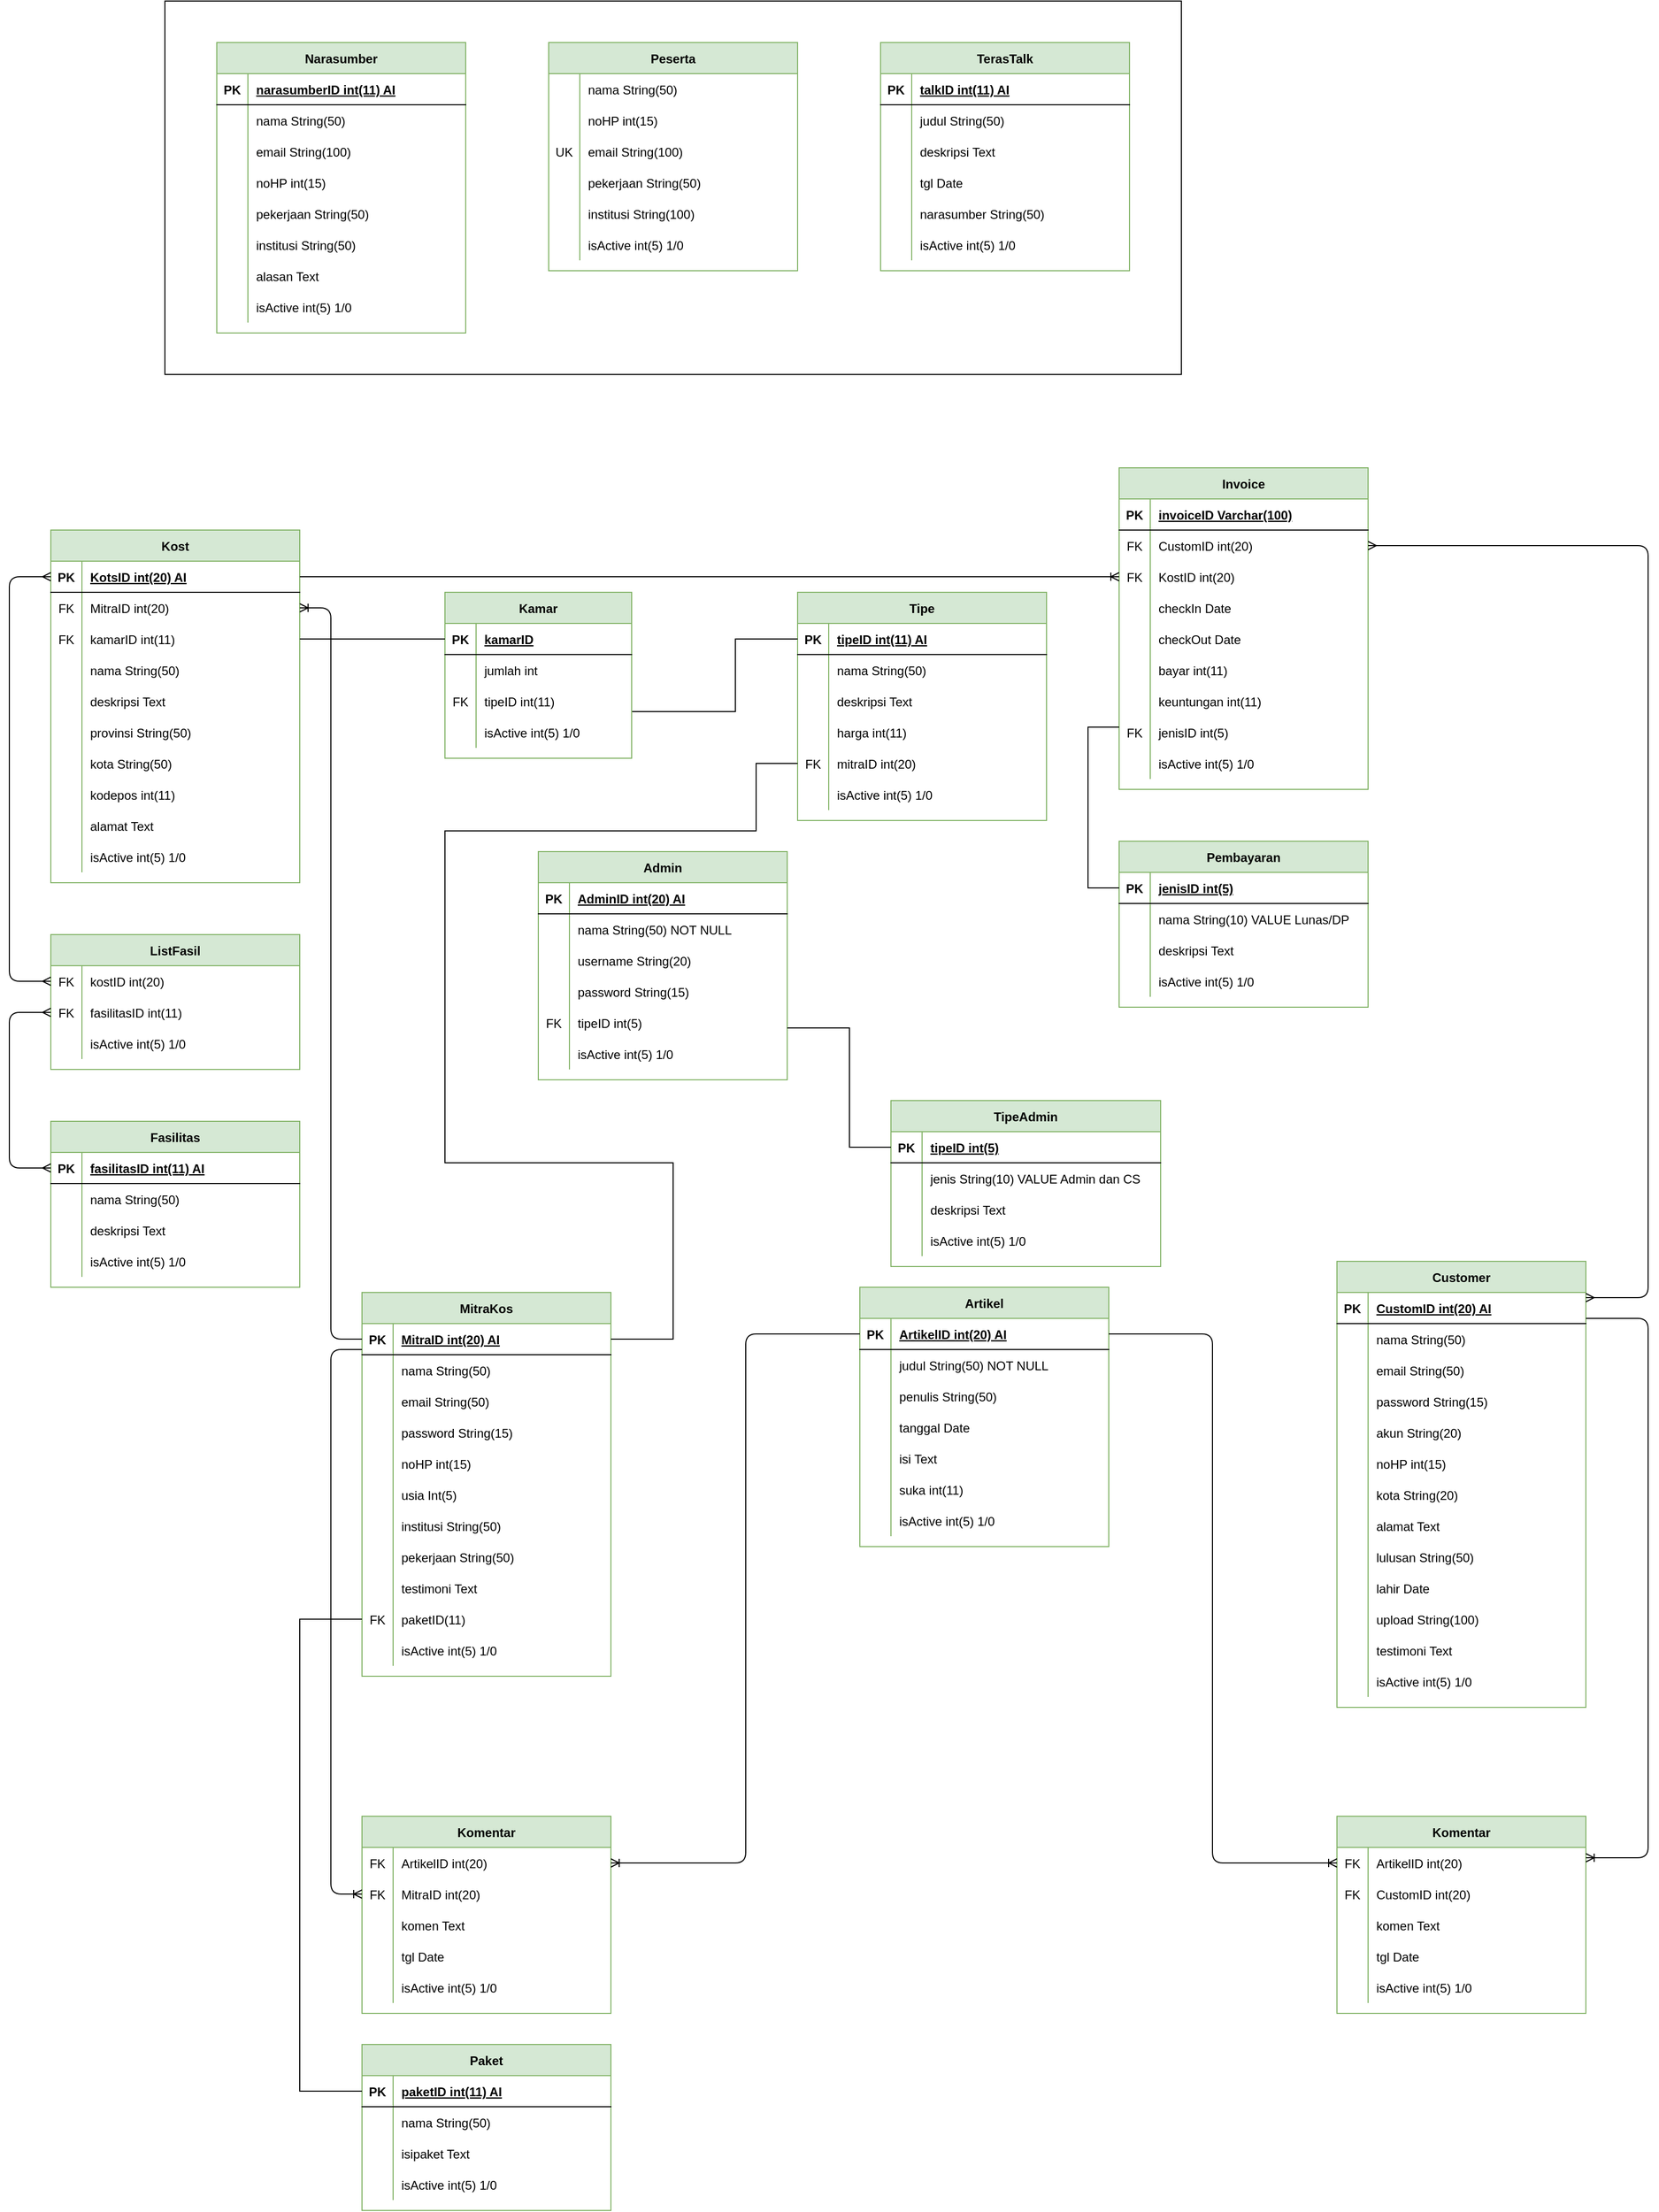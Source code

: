 <mxfile version="14.6.13" type="github">
  <diagram id="R2lEEEUBdFMjLlhIrx00" name="Page-1">
    <mxGraphModel dx="1038" dy="1685" grid="1" gridSize="10" guides="1" tooltips="1" connect="1" arrows="1" fold="1" page="1" pageScale="1" pageWidth="850" pageHeight="1100" math="0" shadow="0" extFonts="Permanent Marker^https://fonts.googleapis.com/css?family=Permanent+Marker">
      <root>
        <mxCell id="0" />
        <mxCell id="1" parent="0" />
        <mxCell id="P9zm7mBbjRSj-fUbbiur-124" value="" style="rounded=0;whiteSpace=wrap;html=1;" parent="1" vertex="1">
          <mxGeometry x="190" y="-1040" width="980" height="360" as="geometry" />
        </mxCell>
        <mxCell id="C-vyLk0tnHw3VtMMgP7b-2" value="MitraKos" style="shape=table;startSize=30;container=1;collapsible=1;childLayout=tableLayout;fixedRows=1;rowLines=0;fontStyle=1;align=center;resizeLast=1;fillColor=#d5e8d4;strokeColor=#82b366;" parent="1" vertex="1">
          <mxGeometry x="380" y="205" width="240" height="370" as="geometry" />
        </mxCell>
        <mxCell id="C-vyLk0tnHw3VtMMgP7b-3" value="" style="shape=partialRectangle;collapsible=0;dropTarget=0;pointerEvents=0;fillColor=none;points=[[0,0.5],[1,0.5]];portConstraint=eastwest;top=0;left=0;right=0;bottom=1;" parent="C-vyLk0tnHw3VtMMgP7b-2" vertex="1">
          <mxGeometry y="30" width="240" height="30" as="geometry" />
        </mxCell>
        <mxCell id="C-vyLk0tnHw3VtMMgP7b-4" value="PK" style="shape=partialRectangle;overflow=hidden;connectable=0;fillColor=none;top=0;left=0;bottom=0;right=0;fontStyle=1;" parent="C-vyLk0tnHw3VtMMgP7b-3" vertex="1">
          <mxGeometry width="30" height="30" as="geometry" />
        </mxCell>
        <mxCell id="C-vyLk0tnHw3VtMMgP7b-5" value="MitraID int(20) AI" style="shape=partialRectangle;overflow=hidden;connectable=0;fillColor=none;top=0;left=0;bottom=0;right=0;align=left;spacingLeft=6;fontStyle=5;" parent="C-vyLk0tnHw3VtMMgP7b-3" vertex="1">
          <mxGeometry x="30" width="210" height="30" as="geometry" />
        </mxCell>
        <mxCell id="ffUMGI0l-oCxzZnz-d5E-13" value="" style="shape=partialRectangle;collapsible=0;dropTarget=0;pointerEvents=0;fillColor=none;top=0;left=0;bottom=0;right=0;points=[[0,0.5],[1,0.5]];portConstraint=eastwest;" parent="C-vyLk0tnHw3VtMMgP7b-2" vertex="1">
          <mxGeometry y="60" width="240" height="30" as="geometry" />
        </mxCell>
        <mxCell id="ffUMGI0l-oCxzZnz-d5E-14" value="" style="shape=partialRectangle;connectable=0;fillColor=none;top=0;left=0;bottom=0;right=0;editable=1;overflow=hidden;" parent="ffUMGI0l-oCxzZnz-d5E-13" vertex="1">
          <mxGeometry width="30" height="30" as="geometry" />
        </mxCell>
        <mxCell id="ffUMGI0l-oCxzZnz-d5E-15" value="nama String(50)" style="shape=partialRectangle;connectable=0;fillColor=none;top=0;left=0;bottom=0;right=0;align=left;spacingLeft=6;overflow=hidden;" parent="ffUMGI0l-oCxzZnz-d5E-13" vertex="1">
          <mxGeometry x="30" width="210" height="30" as="geometry" />
        </mxCell>
        <mxCell id="ffUMGI0l-oCxzZnz-d5E-22" value="" style="shape=partialRectangle;collapsible=0;dropTarget=0;pointerEvents=0;fillColor=none;top=0;left=0;bottom=0;right=0;points=[[0,0.5],[1,0.5]];portConstraint=eastwest;" parent="C-vyLk0tnHw3VtMMgP7b-2" vertex="1">
          <mxGeometry y="90" width="240" height="30" as="geometry" />
        </mxCell>
        <mxCell id="ffUMGI0l-oCxzZnz-d5E-23" value="" style="shape=partialRectangle;connectable=0;fillColor=none;top=0;left=0;bottom=0;right=0;editable=1;overflow=hidden;" parent="ffUMGI0l-oCxzZnz-d5E-22" vertex="1">
          <mxGeometry width="30" height="30" as="geometry" />
        </mxCell>
        <mxCell id="ffUMGI0l-oCxzZnz-d5E-24" value="email String(50)" style="shape=partialRectangle;connectable=0;fillColor=none;top=0;left=0;bottom=0;right=0;align=left;spacingLeft=6;overflow=hidden;" parent="ffUMGI0l-oCxzZnz-d5E-22" vertex="1">
          <mxGeometry x="30" width="210" height="30" as="geometry" />
        </mxCell>
        <mxCell id="MSCEYPDpTgHz3eHi6D1c-86" value="" style="shape=partialRectangle;collapsible=0;dropTarget=0;pointerEvents=0;fillColor=none;top=0;left=0;bottom=0;right=0;points=[[0,0.5],[1,0.5]];portConstraint=eastwest;" parent="C-vyLk0tnHw3VtMMgP7b-2" vertex="1">
          <mxGeometry y="120" width="240" height="30" as="geometry" />
        </mxCell>
        <mxCell id="MSCEYPDpTgHz3eHi6D1c-87" value="" style="shape=partialRectangle;connectable=0;fillColor=none;top=0;left=0;bottom=0;right=0;editable=1;overflow=hidden;" parent="MSCEYPDpTgHz3eHi6D1c-86" vertex="1">
          <mxGeometry width="30" height="30" as="geometry" />
        </mxCell>
        <mxCell id="MSCEYPDpTgHz3eHi6D1c-88" value="password String(15)" style="shape=partialRectangle;connectable=0;fillColor=none;top=0;left=0;bottom=0;right=0;align=left;spacingLeft=6;overflow=hidden;" parent="MSCEYPDpTgHz3eHi6D1c-86" vertex="1">
          <mxGeometry x="30" width="210" height="30" as="geometry" />
        </mxCell>
        <mxCell id="ffUMGI0l-oCxzZnz-d5E-28" value="" style="shape=partialRectangle;collapsible=0;dropTarget=0;pointerEvents=0;fillColor=none;top=0;left=0;bottom=0;right=0;points=[[0,0.5],[1,0.5]];portConstraint=eastwest;" parent="C-vyLk0tnHw3VtMMgP7b-2" vertex="1">
          <mxGeometry y="150" width="240" height="30" as="geometry" />
        </mxCell>
        <mxCell id="ffUMGI0l-oCxzZnz-d5E-29" value="" style="shape=partialRectangle;connectable=0;fillColor=none;top=0;left=0;bottom=0;right=0;editable=1;overflow=hidden;" parent="ffUMGI0l-oCxzZnz-d5E-28" vertex="1">
          <mxGeometry width="30" height="30" as="geometry" />
        </mxCell>
        <mxCell id="ffUMGI0l-oCxzZnz-d5E-30" value="noHP int(15)" style="shape=partialRectangle;connectable=0;fillColor=none;top=0;left=0;bottom=0;right=0;align=left;spacingLeft=6;overflow=hidden;" parent="ffUMGI0l-oCxzZnz-d5E-28" vertex="1">
          <mxGeometry x="30" width="210" height="30" as="geometry" />
        </mxCell>
        <mxCell id="MSCEYPDpTgHz3eHi6D1c-19" value="" style="shape=partialRectangle;collapsible=0;dropTarget=0;pointerEvents=0;fillColor=none;top=0;left=0;bottom=0;right=0;points=[[0,0.5],[1,0.5]];portConstraint=eastwest;" parent="C-vyLk0tnHw3VtMMgP7b-2" vertex="1">
          <mxGeometry y="180" width="240" height="30" as="geometry" />
        </mxCell>
        <mxCell id="MSCEYPDpTgHz3eHi6D1c-20" value="" style="shape=partialRectangle;connectable=0;fillColor=none;top=0;left=0;bottom=0;right=0;editable=1;overflow=hidden;" parent="MSCEYPDpTgHz3eHi6D1c-19" vertex="1">
          <mxGeometry width="30" height="30" as="geometry" />
        </mxCell>
        <mxCell id="MSCEYPDpTgHz3eHi6D1c-21" value="usia Int(5)" style="shape=partialRectangle;connectable=0;fillColor=none;top=0;left=0;bottom=0;right=0;align=left;spacingLeft=6;overflow=hidden;" parent="MSCEYPDpTgHz3eHi6D1c-19" vertex="1">
          <mxGeometry x="30" width="210" height="30" as="geometry" />
        </mxCell>
        <mxCell id="MSCEYPDpTgHz3eHi6D1c-10" value="" style="shape=partialRectangle;collapsible=0;dropTarget=0;pointerEvents=0;fillColor=none;top=0;left=0;bottom=0;right=0;points=[[0,0.5],[1,0.5]];portConstraint=eastwest;" parent="C-vyLk0tnHw3VtMMgP7b-2" vertex="1">
          <mxGeometry y="210" width="240" height="30" as="geometry" />
        </mxCell>
        <mxCell id="MSCEYPDpTgHz3eHi6D1c-11" value="" style="shape=partialRectangle;connectable=0;fillColor=none;top=0;left=0;bottom=0;right=0;editable=1;overflow=hidden;" parent="MSCEYPDpTgHz3eHi6D1c-10" vertex="1">
          <mxGeometry width="30" height="30" as="geometry" />
        </mxCell>
        <mxCell id="MSCEYPDpTgHz3eHi6D1c-12" value="institusi String(50)" style="shape=partialRectangle;connectable=0;fillColor=none;top=0;left=0;bottom=0;right=0;align=left;spacingLeft=6;overflow=hidden;" parent="MSCEYPDpTgHz3eHi6D1c-10" vertex="1">
          <mxGeometry x="30" width="210" height="30" as="geometry" />
        </mxCell>
        <mxCell id="MSCEYPDpTgHz3eHi6D1c-16" value="" style="shape=partialRectangle;collapsible=0;dropTarget=0;pointerEvents=0;fillColor=none;top=0;left=0;bottom=0;right=0;points=[[0,0.5],[1,0.5]];portConstraint=eastwest;" parent="C-vyLk0tnHw3VtMMgP7b-2" vertex="1">
          <mxGeometry y="240" width="240" height="30" as="geometry" />
        </mxCell>
        <mxCell id="MSCEYPDpTgHz3eHi6D1c-17" value="" style="shape=partialRectangle;connectable=0;fillColor=none;top=0;left=0;bottom=0;right=0;editable=1;overflow=hidden;" parent="MSCEYPDpTgHz3eHi6D1c-16" vertex="1">
          <mxGeometry width="30" height="30" as="geometry" />
        </mxCell>
        <mxCell id="MSCEYPDpTgHz3eHi6D1c-18" value="pekerjaan String(50)" style="shape=partialRectangle;connectable=0;fillColor=none;top=0;left=0;bottom=0;right=0;align=left;spacingLeft=6;overflow=hidden;" parent="MSCEYPDpTgHz3eHi6D1c-16" vertex="1">
          <mxGeometry x="30" width="210" height="30" as="geometry" />
        </mxCell>
        <mxCell id="MSCEYPDpTgHz3eHi6D1c-13" value="" style="shape=partialRectangle;collapsible=0;dropTarget=0;pointerEvents=0;fillColor=none;top=0;left=0;bottom=0;right=0;points=[[0,0.5],[1,0.5]];portConstraint=eastwest;" parent="C-vyLk0tnHw3VtMMgP7b-2" vertex="1">
          <mxGeometry y="270" width="240" height="30" as="geometry" />
        </mxCell>
        <mxCell id="MSCEYPDpTgHz3eHi6D1c-14" value="" style="shape=partialRectangle;connectable=0;fillColor=none;top=0;left=0;bottom=0;right=0;editable=1;overflow=hidden;" parent="MSCEYPDpTgHz3eHi6D1c-13" vertex="1">
          <mxGeometry width="30" height="30" as="geometry" />
        </mxCell>
        <mxCell id="MSCEYPDpTgHz3eHi6D1c-15" value="testimoni Text" style="shape=partialRectangle;connectable=0;fillColor=none;top=0;left=0;bottom=0;right=0;align=left;spacingLeft=6;overflow=hidden;" parent="MSCEYPDpTgHz3eHi6D1c-13" vertex="1">
          <mxGeometry x="30" width="210" height="30" as="geometry" />
        </mxCell>
        <mxCell id="P9zm7mBbjRSj-fUbbiur-150" value="" style="shape=partialRectangle;collapsible=0;dropTarget=0;pointerEvents=0;fillColor=none;top=0;left=0;bottom=0;right=0;points=[[0,0.5],[1,0.5]];portConstraint=eastwest;" parent="C-vyLk0tnHw3VtMMgP7b-2" vertex="1">
          <mxGeometry y="300" width="240" height="30" as="geometry" />
        </mxCell>
        <mxCell id="P9zm7mBbjRSj-fUbbiur-151" value="FK" style="shape=partialRectangle;connectable=0;fillColor=none;top=0;left=0;bottom=0;right=0;fontStyle=0;overflow=hidden;" parent="P9zm7mBbjRSj-fUbbiur-150" vertex="1">
          <mxGeometry width="30" height="30" as="geometry" />
        </mxCell>
        <mxCell id="P9zm7mBbjRSj-fUbbiur-152" value="paketID(11)" style="shape=partialRectangle;connectable=0;fillColor=none;top=0;left=0;bottom=0;right=0;align=left;spacingLeft=6;fontStyle=0;overflow=hidden;" parent="P9zm7mBbjRSj-fUbbiur-150" vertex="1">
          <mxGeometry x="30" width="210" height="30" as="geometry" />
        </mxCell>
        <mxCell id="H4mI2jvYsFva550mSrZ_-73" value="" style="shape=partialRectangle;collapsible=0;dropTarget=0;pointerEvents=0;fillColor=none;top=0;left=0;bottom=0;right=0;points=[[0,0.5],[1,0.5]];portConstraint=eastwest;" parent="C-vyLk0tnHw3VtMMgP7b-2" vertex="1">
          <mxGeometry y="330" width="240" height="30" as="geometry" />
        </mxCell>
        <mxCell id="H4mI2jvYsFva550mSrZ_-74" value="" style="shape=partialRectangle;connectable=0;fillColor=none;top=0;left=0;bottom=0;right=0;editable=1;overflow=hidden;" parent="H4mI2jvYsFva550mSrZ_-73" vertex="1">
          <mxGeometry width="30" height="30" as="geometry" />
        </mxCell>
        <mxCell id="H4mI2jvYsFva550mSrZ_-75" value="isActive int(5) 1/0" style="shape=partialRectangle;connectable=0;fillColor=none;top=0;left=0;bottom=0;right=0;align=left;spacingLeft=6;overflow=hidden;" parent="H4mI2jvYsFva550mSrZ_-73" vertex="1">
          <mxGeometry x="30" width="210" height="30" as="geometry" />
        </mxCell>
        <mxCell id="C-vyLk0tnHw3VtMMgP7b-13" value="Customer" style="shape=table;startSize=30;container=1;collapsible=1;childLayout=tableLayout;fixedRows=1;rowLines=0;fontStyle=1;align=center;resizeLast=1;fillColor=#d5e8d4;strokeColor=#82b366;" parent="1" vertex="1">
          <mxGeometry x="1320" y="175" width="240" height="430" as="geometry" />
        </mxCell>
        <mxCell id="C-vyLk0tnHw3VtMMgP7b-14" value="" style="shape=partialRectangle;collapsible=0;dropTarget=0;pointerEvents=0;fillColor=none;points=[[0,0.5],[1,0.5]];portConstraint=eastwest;top=0;left=0;right=0;bottom=1;" parent="C-vyLk0tnHw3VtMMgP7b-13" vertex="1">
          <mxGeometry y="30" width="240" height="30" as="geometry" />
        </mxCell>
        <mxCell id="C-vyLk0tnHw3VtMMgP7b-15" value="PK" style="shape=partialRectangle;overflow=hidden;connectable=0;fillColor=none;top=0;left=0;bottom=0;right=0;fontStyle=1;" parent="C-vyLk0tnHw3VtMMgP7b-14" vertex="1">
          <mxGeometry width="30" height="30" as="geometry" />
        </mxCell>
        <mxCell id="C-vyLk0tnHw3VtMMgP7b-16" value="CustomID int(20) AI" style="shape=partialRectangle;overflow=hidden;connectable=0;fillColor=none;top=0;left=0;bottom=0;right=0;align=left;spacingLeft=6;fontStyle=5;" parent="C-vyLk0tnHw3VtMMgP7b-14" vertex="1">
          <mxGeometry x="30" width="210" height="30" as="geometry" />
        </mxCell>
        <mxCell id="ffUMGI0l-oCxzZnz-d5E-40" value="" style="shape=partialRectangle;collapsible=0;dropTarget=0;pointerEvents=0;fillColor=none;top=0;left=0;bottom=0;right=0;points=[[0,0.5],[1,0.5]];portConstraint=eastwest;" parent="C-vyLk0tnHw3VtMMgP7b-13" vertex="1">
          <mxGeometry y="60" width="240" height="30" as="geometry" />
        </mxCell>
        <mxCell id="ffUMGI0l-oCxzZnz-d5E-41" value="" style="shape=partialRectangle;connectable=0;fillColor=none;top=0;left=0;bottom=0;right=0;editable=1;overflow=hidden;" parent="ffUMGI0l-oCxzZnz-d5E-40" vertex="1">
          <mxGeometry width="30" height="30" as="geometry" />
        </mxCell>
        <mxCell id="ffUMGI0l-oCxzZnz-d5E-42" value="nama String(50)" style="shape=partialRectangle;connectable=0;fillColor=none;top=0;left=0;bottom=0;right=0;align=left;spacingLeft=6;overflow=hidden;" parent="ffUMGI0l-oCxzZnz-d5E-40" vertex="1">
          <mxGeometry x="30" width="210" height="30" as="geometry" />
        </mxCell>
        <mxCell id="ffUMGI0l-oCxzZnz-d5E-58" value="" style="shape=partialRectangle;collapsible=0;dropTarget=0;pointerEvents=0;fillColor=none;top=0;left=0;bottom=0;right=0;points=[[0,0.5],[1,0.5]];portConstraint=eastwest;" parent="C-vyLk0tnHw3VtMMgP7b-13" vertex="1">
          <mxGeometry y="90" width="240" height="30" as="geometry" />
        </mxCell>
        <mxCell id="ffUMGI0l-oCxzZnz-d5E-59" value="" style="shape=partialRectangle;connectable=0;fillColor=none;top=0;left=0;bottom=0;right=0;editable=1;overflow=hidden;" parent="ffUMGI0l-oCxzZnz-d5E-58" vertex="1">
          <mxGeometry width="30" height="30" as="geometry" />
        </mxCell>
        <mxCell id="ffUMGI0l-oCxzZnz-d5E-60" value="email String(50)" style="shape=partialRectangle;connectable=0;fillColor=none;top=0;left=0;bottom=0;right=0;align=left;spacingLeft=6;overflow=hidden;" parent="ffUMGI0l-oCxzZnz-d5E-58" vertex="1">
          <mxGeometry x="30" width="210" height="30" as="geometry" />
        </mxCell>
        <mxCell id="MSCEYPDpTgHz3eHi6D1c-83" value="" style="shape=partialRectangle;collapsible=0;dropTarget=0;pointerEvents=0;fillColor=none;top=0;left=0;bottom=0;right=0;points=[[0,0.5],[1,0.5]];portConstraint=eastwest;" parent="C-vyLk0tnHw3VtMMgP7b-13" vertex="1">
          <mxGeometry y="120" width="240" height="30" as="geometry" />
        </mxCell>
        <mxCell id="MSCEYPDpTgHz3eHi6D1c-84" value="" style="shape=partialRectangle;connectable=0;fillColor=none;top=0;left=0;bottom=0;right=0;editable=1;overflow=hidden;" parent="MSCEYPDpTgHz3eHi6D1c-83" vertex="1">
          <mxGeometry width="30" height="30" as="geometry" />
        </mxCell>
        <mxCell id="MSCEYPDpTgHz3eHi6D1c-85" value="password String(15)" style="shape=partialRectangle;connectable=0;fillColor=none;top=0;left=0;bottom=0;right=0;align=left;spacingLeft=6;overflow=hidden;" parent="MSCEYPDpTgHz3eHi6D1c-83" vertex="1">
          <mxGeometry x="30" width="210" height="30" as="geometry" />
        </mxCell>
        <mxCell id="ffUMGI0l-oCxzZnz-d5E-61" value="" style="shape=partialRectangle;collapsible=0;dropTarget=0;pointerEvents=0;fillColor=none;top=0;left=0;bottom=0;right=0;points=[[0,0.5],[1,0.5]];portConstraint=eastwest;" parent="C-vyLk0tnHw3VtMMgP7b-13" vertex="1">
          <mxGeometry y="150" width="240" height="30" as="geometry" />
        </mxCell>
        <mxCell id="ffUMGI0l-oCxzZnz-d5E-62" value="" style="shape=partialRectangle;connectable=0;fillColor=none;top=0;left=0;bottom=0;right=0;editable=1;overflow=hidden;" parent="ffUMGI0l-oCxzZnz-d5E-61" vertex="1">
          <mxGeometry width="30" height="30" as="geometry" />
        </mxCell>
        <mxCell id="ffUMGI0l-oCxzZnz-d5E-63" value="akun String(20)" style="shape=partialRectangle;connectable=0;fillColor=none;top=0;left=0;bottom=0;right=0;align=left;spacingLeft=6;overflow=hidden;" parent="ffUMGI0l-oCxzZnz-d5E-61" vertex="1">
          <mxGeometry x="30" width="210" height="30" as="geometry" />
        </mxCell>
        <mxCell id="ffUMGI0l-oCxzZnz-d5E-55" value="" style="shape=partialRectangle;collapsible=0;dropTarget=0;pointerEvents=0;fillColor=none;top=0;left=0;bottom=0;right=0;points=[[0,0.5],[1,0.5]];portConstraint=eastwest;" parent="C-vyLk0tnHw3VtMMgP7b-13" vertex="1">
          <mxGeometry y="180" width="240" height="30" as="geometry" />
        </mxCell>
        <mxCell id="ffUMGI0l-oCxzZnz-d5E-56" value="" style="shape=partialRectangle;connectable=0;fillColor=none;top=0;left=0;bottom=0;right=0;editable=1;overflow=hidden;" parent="ffUMGI0l-oCxzZnz-d5E-55" vertex="1">
          <mxGeometry width="30" height="30" as="geometry" />
        </mxCell>
        <mxCell id="ffUMGI0l-oCxzZnz-d5E-57" value="noHP int(15)" style="shape=partialRectangle;connectable=0;fillColor=none;top=0;left=0;bottom=0;right=0;align=left;spacingLeft=6;overflow=hidden;" parent="ffUMGI0l-oCxzZnz-d5E-55" vertex="1">
          <mxGeometry x="30" width="210" height="30" as="geometry" />
        </mxCell>
        <mxCell id="ffUMGI0l-oCxzZnz-d5E-52" value="" style="shape=partialRectangle;collapsible=0;dropTarget=0;pointerEvents=0;fillColor=none;top=0;left=0;bottom=0;right=0;points=[[0,0.5],[1,0.5]];portConstraint=eastwest;" parent="C-vyLk0tnHw3VtMMgP7b-13" vertex="1">
          <mxGeometry y="210" width="240" height="30" as="geometry" />
        </mxCell>
        <mxCell id="ffUMGI0l-oCxzZnz-d5E-53" value="" style="shape=partialRectangle;connectable=0;fillColor=none;top=0;left=0;bottom=0;right=0;editable=1;overflow=hidden;" parent="ffUMGI0l-oCxzZnz-d5E-52" vertex="1">
          <mxGeometry width="30" height="30" as="geometry" />
        </mxCell>
        <mxCell id="ffUMGI0l-oCxzZnz-d5E-54" value="kota String(20)" style="shape=partialRectangle;connectable=0;fillColor=none;top=0;left=0;bottom=0;right=0;align=left;spacingLeft=6;overflow=hidden;" parent="ffUMGI0l-oCxzZnz-d5E-52" vertex="1">
          <mxGeometry x="30" width="210" height="30" as="geometry" />
        </mxCell>
        <mxCell id="ffUMGI0l-oCxzZnz-d5E-49" value="" style="shape=partialRectangle;collapsible=0;dropTarget=0;pointerEvents=0;fillColor=none;top=0;left=0;bottom=0;right=0;points=[[0,0.5],[1,0.5]];portConstraint=eastwest;" parent="C-vyLk0tnHw3VtMMgP7b-13" vertex="1">
          <mxGeometry y="240" width="240" height="30" as="geometry" />
        </mxCell>
        <mxCell id="ffUMGI0l-oCxzZnz-d5E-50" value="" style="shape=partialRectangle;connectable=0;fillColor=none;top=0;left=0;bottom=0;right=0;editable=1;overflow=hidden;" parent="ffUMGI0l-oCxzZnz-d5E-49" vertex="1">
          <mxGeometry width="30" height="30" as="geometry" />
        </mxCell>
        <mxCell id="ffUMGI0l-oCxzZnz-d5E-51" value="alamat Text" style="shape=partialRectangle;connectable=0;fillColor=none;top=0;left=0;bottom=0;right=0;align=left;spacingLeft=6;overflow=hidden;" parent="ffUMGI0l-oCxzZnz-d5E-49" vertex="1">
          <mxGeometry x="30" width="210" height="30" as="geometry" />
        </mxCell>
        <mxCell id="ffUMGI0l-oCxzZnz-d5E-46" value="" style="shape=partialRectangle;collapsible=0;dropTarget=0;pointerEvents=0;fillColor=none;top=0;left=0;bottom=0;right=0;points=[[0,0.5],[1,0.5]];portConstraint=eastwest;" parent="C-vyLk0tnHw3VtMMgP7b-13" vertex="1">
          <mxGeometry y="270" width="240" height="30" as="geometry" />
        </mxCell>
        <mxCell id="ffUMGI0l-oCxzZnz-d5E-47" value="" style="shape=partialRectangle;connectable=0;fillColor=none;top=0;left=0;bottom=0;right=0;editable=1;overflow=hidden;" parent="ffUMGI0l-oCxzZnz-d5E-46" vertex="1">
          <mxGeometry width="30" height="30" as="geometry" />
        </mxCell>
        <mxCell id="ffUMGI0l-oCxzZnz-d5E-48" value="lulusan String(50)" style="shape=partialRectangle;connectable=0;fillColor=none;top=0;left=0;bottom=0;right=0;align=left;spacingLeft=6;overflow=hidden;" parent="ffUMGI0l-oCxzZnz-d5E-46" vertex="1">
          <mxGeometry x="30" width="210" height="30" as="geometry" />
        </mxCell>
        <mxCell id="ffUMGI0l-oCxzZnz-d5E-43" value="" style="shape=partialRectangle;collapsible=0;dropTarget=0;pointerEvents=0;fillColor=none;top=0;left=0;bottom=0;right=0;points=[[0,0.5],[1,0.5]];portConstraint=eastwest;" parent="C-vyLk0tnHw3VtMMgP7b-13" vertex="1">
          <mxGeometry y="300" width="240" height="30" as="geometry" />
        </mxCell>
        <mxCell id="ffUMGI0l-oCxzZnz-d5E-44" value="" style="shape=partialRectangle;connectable=0;fillColor=none;top=0;left=0;bottom=0;right=0;editable=1;overflow=hidden;" parent="ffUMGI0l-oCxzZnz-d5E-43" vertex="1">
          <mxGeometry width="30" height="30" as="geometry" />
        </mxCell>
        <mxCell id="ffUMGI0l-oCxzZnz-d5E-45" value="lahir Date" style="shape=partialRectangle;connectable=0;fillColor=none;top=0;left=0;bottom=0;right=0;align=left;spacingLeft=6;overflow=hidden;" parent="ffUMGI0l-oCxzZnz-d5E-43" vertex="1">
          <mxGeometry x="30" width="210" height="30" as="geometry" />
        </mxCell>
        <mxCell id="C-vyLk0tnHw3VtMMgP7b-20" value="" style="shape=partialRectangle;collapsible=0;dropTarget=0;pointerEvents=0;fillColor=none;points=[[0,0.5],[1,0.5]];portConstraint=eastwest;top=0;left=0;right=0;bottom=0;" parent="C-vyLk0tnHw3VtMMgP7b-13" vertex="1">
          <mxGeometry y="330" width="240" height="30" as="geometry" />
        </mxCell>
        <mxCell id="C-vyLk0tnHw3VtMMgP7b-21" value="" style="shape=partialRectangle;overflow=hidden;connectable=0;fillColor=none;top=0;left=0;bottom=0;right=0;" parent="C-vyLk0tnHw3VtMMgP7b-20" vertex="1">
          <mxGeometry width="30" height="30" as="geometry" />
        </mxCell>
        <mxCell id="C-vyLk0tnHw3VtMMgP7b-22" value="upload String(100)" style="shape=partialRectangle;overflow=hidden;connectable=0;fillColor=none;top=0;left=0;bottom=0;right=0;align=left;spacingLeft=6;" parent="C-vyLk0tnHw3VtMMgP7b-20" vertex="1">
          <mxGeometry x="30" width="210" height="30" as="geometry" />
        </mxCell>
        <mxCell id="ffUMGI0l-oCxzZnz-d5E-85" value="" style="shape=partialRectangle;collapsible=0;dropTarget=0;pointerEvents=0;fillColor=none;top=0;left=0;bottom=0;right=0;points=[[0,0.5],[1,0.5]];portConstraint=eastwest;" parent="C-vyLk0tnHw3VtMMgP7b-13" vertex="1">
          <mxGeometry y="360" width="240" height="30" as="geometry" />
        </mxCell>
        <mxCell id="ffUMGI0l-oCxzZnz-d5E-86" value="" style="shape=partialRectangle;connectable=0;fillColor=none;top=0;left=0;bottom=0;right=0;editable=1;overflow=hidden;" parent="ffUMGI0l-oCxzZnz-d5E-85" vertex="1">
          <mxGeometry width="30" height="30" as="geometry" />
        </mxCell>
        <mxCell id="ffUMGI0l-oCxzZnz-d5E-87" value="testimoni Text" style="shape=partialRectangle;connectable=0;fillColor=none;top=0;left=0;bottom=0;right=0;align=left;spacingLeft=6;overflow=hidden;" parent="ffUMGI0l-oCxzZnz-d5E-85" vertex="1">
          <mxGeometry x="30" width="210" height="30" as="geometry" />
        </mxCell>
        <mxCell id="H4mI2jvYsFva550mSrZ_-85" value="" style="shape=partialRectangle;collapsible=0;dropTarget=0;pointerEvents=0;fillColor=none;top=0;left=0;bottom=0;right=0;points=[[0,0.5],[1,0.5]];portConstraint=eastwest;" parent="C-vyLk0tnHw3VtMMgP7b-13" vertex="1">
          <mxGeometry y="390" width="240" height="30" as="geometry" />
        </mxCell>
        <mxCell id="H4mI2jvYsFva550mSrZ_-86" value="" style="shape=partialRectangle;connectable=0;fillColor=none;top=0;left=0;bottom=0;right=0;editable=1;overflow=hidden;" parent="H4mI2jvYsFva550mSrZ_-85" vertex="1">
          <mxGeometry width="30" height="30" as="geometry" />
        </mxCell>
        <mxCell id="H4mI2jvYsFva550mSrZ_-87" value="isActive int(5) 1/0" style="shape=partialRectangle;connectable=0;fillColor=none;top=0;left=0;bottom=0;right=0;align=left;spacingLeft=6;overflow=hidden;" parent="H4mI2jvYsFva550mSrZ_-85" vertex="1">
          <mxGeometry x="30" width="210" height="30" as="geometry" />
        </mxCell>
        <mxCell id="C-vyLk0tnHw3VtMMgP7b-23" value="Admin" style="shape=table;startSize=30;container=1;collapsible=1;childLayout=tableLayout;fixedRows=1;rowLines=0;fontStyle=1;align=center;resizeLast=1;fillColor=#d5e8d4;strokeColor=#82b366;" parent="1" vertex="1">
          <mxGeometry x="550" y="-220" width="240" height="220" as="geometry" />
        </mxCell>
        <mxCell id="C-vyLk0tnHw3VtMMgP7b-24" value="" style="shape=partialRectangle;collapsible=0;dropTarget=0;pointerEvents=0;fillColor=none;points=[[0,0.5],[1,0.5]];portConstraint=eastwest;top=0;left=0;right=0;bottom=1;" parent="C-vyLk0tnHw3VtMMgP7b-23" vertex="1">
          <mxGeometry y="30" width="240" height="30" as="geometry" />
        </mxCell>
        <mxCell id="C-vyLk0tnHw3VtMMgP7b-25" value="PK" style="shape=partialRectangle;overflow=hidden;connectable=0;fillColor=none;top=0;left=0;bottom=0;right=0;fontStyle=1;" parent="C-vyLk0tnHw3VtMMgP7b-24" vertex="1">
          <mxGeometry width="30" height="30" as="geometry" />
        </mxCell>
        <mxCell id="C-vyLk0tnHw3VtMMgP7b-26" value="AdminID int(20) AI" style="shape=partialRectangle;overflow=hidden;connectable=0;fillColor=none;top=0;left=0;bottom=0;right=0;align=left;spacingLeft=6;fontStyle=5;" parent="C-vyLk0tnHw3VtMMgP7b-24" vertex="1">
          <mxGeometry x="30" width="210" height="30" as="geometry" />
        </mxCell>
        <mxCell id="C-vyLk0tnHw3VtMMgP7b-27" value="" style="shape=partialRectangle;collapsible=0;dropTarget=0;pointerEvents=0;fillColor=none;points=[[0,0.5],[1,0.5]];portConstraint=eastwest;top=0;left=0;right=0;bottom=0;" parent="C-vyLk0tnHw3VtMMgP7b-23" vertex="1">
          <mxGeometry y="60" width="240" height="30" as="geometry" />
        </mxCell>
        <mxCell id="C-vyLk0tnHw3VtMMgP7b-28" value="" style="shape=partialRectangle;overflow=hidden;connectable=0;fillColor=none;top=0;left=0;bottom=0;right=0;" parent="C-vyLk0tnHw3VtMMgP7b-27" vertex="1">
          <mxGeometry width="30" height="30" as="geometry" />
        </mxCell>
        <mxCell id="C-vyLk0tnHw3VtMMgP7b-29" value="nama String(50) NOT NULL" style="shape=partialRectangle;overflow=hidden;connectable=0;fillColor=none;top=0;left=0;bottom=0;right=0;align=left;spacingLeft=6;" parent="C-vyLk0tnHw3VtMMgP7b-27" vertex="1">
          <mxGeometry x="30" width="210" height="30" as="geometry" />
        </mxCell>
        <mxCell id="g_g0oi2SCl1KIRsVDfD7-33" value="" style="shape=partialRectangle;collapsible=0;dropTarget=0;pointerEvents=0;fillColor=none;top=0;left=0;bottom=0;right=0;points=[[0,0.5],[1,0.5]];portConstraint=eastwest;" parent="C-vyLk0tnHw3VtMMgP7b-23" vertex="1">
          <mxGeometry y="90" width="240" height="30" as="geometry" />
        </mxCell>
        <mxCell id="g_g0oi2SCl1KIRsVDfD7-34" value="" style="shape=partialRectangle;connectable=0;fillColor=none;top=0;left=0;bottom=0;right=0;editable=1;overflow=hidden;" parent="g_g0oi2SCl1KIRsVDfD7-33" vertex="1">
          <mxGeometry width="30" height="30" as="geometry" />
        </mxCell>
        <mxCell id="g_g0oi2SCl1KIRsVDfD7-35" value="username String(20)" style="shape=partialRectangle;connectable=0;fillColor=none;top=0;left=0;bottom=0;right=0;align=left;spacingLeft=6;overflow=hidden;" parent="g_g0oi2SCl1KIRsVDfD7-33" vertex="1">
          <mxGeometry x="30" width="210" height="30" as="geometry" />
        </mxCell>
        <mxCell id="ffUMGI0l-oCxzZnz-d5E-1" value="" style="shape=partialRectangle;collapsible=0;dropTarget=0;pointerEvents=0;fillColor=none;top=0;left=0;bottom=0;right=0;points=[[0,0.5],[1,0.5]];portConstraint=eastwest;" parent="C-vyLk0tnHw3VtMMgP7b-23" vertex="1">
          <mxGeometry y="120" width="240" height="30" as="geometry" />
        </mxCell>
        <mxCell id="ffUMGI0l-oCxzZnz-d5E-2" value="" style="shape=partialRectangle;connectable=0;fillColor=none;top=0;left=0;bottom=0;right=0;editable=1;overflow=hidden;" parent="ffUMGI0l-oCxzZnz-d5E-1" vertex="1">
          <mxGeometry width="30" height="30" as="geometry" />
        </mxCell>
        <mxCell id="ffUMGI0l-oCxzZnz-d5E-3" value="password String(15)" style="shape=partialRectangle;connectable=0;fillColor=none;top=0;left=0;bottom=0;right=0;align=left;spacingLeft=6;overflow=hidden;" parent="ffUMGI0l-oCxzZnz-d5E-1" vertex="1">
          <mxGeometry x="30" width="210" height="30" as="geometry" />
        </mxCell>
        <mxCell id="ffUMGI0l-oCxzZnz-d5E-4" value="" style="shape=partialRectangle;collapsible=0;dropTarget=0;pointerEvents=0;fillColor=none;top=0;left=0;bottom=0;right=0;points=[[0,0.5],[1,0.5]];portConstraint=eastwest;" parent="C-vyLk0tnHw3VtMMgP7b-23" vertex="1">
          <mxGeometry y="150" width="240" height="30" as="geometry" />
        </mxCell>
        <mxCell id="ffUMGI0l-oCxzZnz-d5E-5" value="FK" style="shape=partialRectangle;connectable=0;fillColor=none;top=0;left=0;bottom=0;right=0;editable=1;overflow=hidden;" parent="ffUMGI0l-oCxzZnz-d5E-4" vertex="1">
          <mxGeometry width="30" height="30" as="geometry" />
        </mxCell>
        <mxCell id="ffUMGI0l-oCxzZnz-d5E-6" value="tipeID int(5)" style="shape=partialRectangle;connectable=0;fillColor=none;top=0;left=0;bottom=0;right=0;align=left;spacingLeft=6;overflow=hidden;" parent="ffUMGI0l-oCxzZnz-d5E-4" vertex="1">
          <mxGeometry x="30" width="210" height="30" as="geometry" />
        </mxCell>
        <mxCell id="H4mI2jvYsFva550mSrZ_-100" value="" style="shape=partialRectangle;collapsible=0;dropTarget=0;pointerEvents=0;fillColor=none;top=0;left=0;bottom=0;right=0;points=[[0,0.5],[1,0.5]];portConstraint=eastwest;" parent="C-vyLk0tnHw3VtMMgP7b-23" vertex="1">
          <mxGeometry y="180" width="240" height="30" as="geometry" />
        </mxCell>
        <mxCell id="H4mI2jvYsFva550mSrZ_-101" value="" style="shape=partialRectangle;connectable=0;fillColor=none;top=0;left=0;bottom=0;right=0;editable=1;overflow=hidden;" parent="H4mI2jvYsFva550mSrZ_-100" vertex="1">
          <mxGeometry width="30" height="30" as="geometry" />
        </mxCell>
        <mxCell id="H4mI2jvYsFva550mSrZ_-102" value="isActive int(5) 1/0" style="shape=partialRectangle;connectable=0;fillColor=none;top=0;left=0;bottom=0;right=0;align=left;spacingLeft=6;overflow=hidden;" parent="H4mI2jvYsFva550mSrZ_-100" vertex="1">
          <mxGeometry x="30" width="210" height="30" as="geometry" />
        </mxCell>
        <mxCell id="g_g0oi2SCl1KIRsVDfD7-1" value="Artikel" style="shape=table;startSize=30;container=1;collapsible=1;childLayout=tableLayout;fixedRows=1;rowLines=0;fontStyle=1;align=center;resizeLast=1;fillColor=#d5e8d4;strokeColor=#82b366;" parent="1" vertex="1">
          <mxGeometry x="860" y="200" width="240" height="250" as="geometry" />
        </mxCell>
        <mxCell id="g_g0oi2SCl1KIRsVDfD7-2" value="" style="shape=partialRectangle;collapsible=0;dropTarget=0;pointerEvents=0;fillColor=none;top=0;left=0;bottom=1;right=0;points=[[0,0.5],[1,0.5]];portConstraint=eastwest;" parent="g_g0oi2SCl1KIRsVDfD7-1" vertex="1">
          <mxGeometry y="30" width="240" height="30" as="geometry" />
        </mxCell>
        <mxCell id="g_g0oi2SCl1KIRsVDfD7-3" value="PK" style="shape=partialRectangle;connectable=0;fillColor=none;top=0;left=0;bottom=0;right=0;fontStyle=1;overflow=hidden;" parent="g_g0oi2SCl1KIRsVDfD7-2" vertex="1">
          <mxGeometry width="30" height="30" as="geometry" />
        </mxCell>
        <mxCell id="g_g0oi2SCl1KIRsVDfD7-4" value="ArtikelID int(20) AI" style="shape=partialRectangle;connectable=0;fillColor=none;top=0;left=0;bottom=0;right=0;align=left;spacingLeft=6;fontStyle=5;overflow=hidden;" parent="g_g0oi2SCl1KIRsVDfD7-2" vertex="1">
          <mxGeometry x="30" width="210" height="30" as="geometry" />
        </mxCell>
        <mxCell id="g_g0oi2SCl1KIRsVDfD7-5" value="" style="shape=partialRectangle;collapsible=0;dropTarget=0;pointerEvents=0;fillColor=none;top=0;left=0;bottom=0;right=0;points=[[0,0.5],[1,0.5]];portConstraint=eastwest;" parent="g_g0oi2SCl1KIRsVDfD7-1" vertex="1">
          <mxGeometry y="60" width="240" height="30" as="geometry" />
        </mxCell>
        <mxCell id="g_g0oi2SCl1KIRsVDfD7-6" value="" style="shape=partialRectangle;connectable=0;fillColor=none;top=0;left=0;bottom=0;right=0;editable=1;overflow=hidden;" parent="g_g0oi2SCl1KIRsVDfD7-5" vertex="1">
          <mxGeometry width="30" height="30" as="geometry" />
        </mxCell>
        <mxCell id="g_g0oi2SCl1KIRsVDfD7-7" value="judul String(50) NOT NULL" style="shape=partialRectangle;connectable=0;fillColor=none;top=0;left=0;bottom=0;right=0;align=left;spacingLeft=6;overflow=hidden;" parent="g_g0oi2SCl1KIRsVDfD7-5" vertex="1">
          <mxGeometry x="30" width="210" height="30" as="geometry" />
        </mxCell>
        <mxCell id="g_g0oi2SCl1KIRsVDfD7-62" value="" style="shape=partialRectangle;collapsible=0;dropTarget=0;pointerEvents=0;fillColor=none;top=0;left=0;bottom=0;right=0;points=[[0,0.5],[1,0.5]];portConstraint=eastwest;" parent="g_g0oi2SCl1KIRsVDfD7-1" vertex="1">
          <mxGeometry y="90" width="240" height="30" as="geometry" />
        </mxCell>
        <mxCell id="g_g0oi2SCl1KIRsVDfD7-63" value="" style="shape=partialRectangle;connectable=0;fillColor=none;top=0;left=0;bottom=0;right=0;editable=1;overflow=hidden;" parent="g_g0oi2SCl1KIRsVDfD7-62" vertex="1">
          <mxGeometry width="30" height="30" as="geometry" />
        </mxCell>
        <mxCell id="g_g0oi2SCl1KIRsVDfD7-64" value="penulis String(50)" style="shape=partialRectangle;connectable=0;fillColor=none;top=0;left=0;bottom=0;right=0;align=left;spacingLeft=6;overflow=hidden;" parent="g_g0oi2SCl1KIRsVDfD7-62" vertex="1">
          <mxGeometry x="30" width="210" height="30" as="geometry" />
        </mxCell>
        <mxCell id="g_g0oi2SCl1KIRsVDfD7-8" value="" style="shape=partialRectangle;collapsible=0;dropTarget=0;pointerEvents=0;fillColor=none;top=0;left=0;bottom=0;right=0;points=[[0,0.5],[1,0.5]];portConstraint=eastwest;" parent="g_g0oi2SCl1KIRsVDfD7-1" vertex="1">
          <mxGeometry y="120" width="240" height="30" as="geometry" />
        </mxCell>
        <mxCell id="g_g0oi2SCl1KIRsVDfD7-9" value="" style="shape=partialRectangle;connectable=0;fillColor=none;top=0;left=0;bottom=0;right=0;editable=1;overflow=hidden;" parent="g_g0oi2SCl1KIRsVDfD7-8" vertex="1">
          <mxGeometry width="30" height="30" as="geometry" />
        </mxCell>
        <mxCell id="g_g0oi2SCl1KIRsVDfD7-10" value="tanggal Date" style="shape=partialRectangle;connectable=0;fillColor=none;top=0;left=0;bottom=0;right=0;align=left;spacingLeft=6;overflow=hidden;" parent="g_g0oi2SCl1KIRsVDfD7-8" vertex="1">
          <mxGeometry x="30" width="210" height="30" as="geometry" />
        </mxCell>
        <mxCell id="g_g0oi2SCl1KIRsVDfD7-11" value="" style="shape=partialRectangle;collapsible=0;dropTarget=0;pointerEvents=0;fillColor=none;top=0;left=0;bottom=0;right=0;points=[[0,0.5],[1,0.5]];portConstraint=eastwest;" parent="g_g0oi2SCl1KIRsVDfD7-1" vertex="1">
          <mxGeometry y="150" width="240" height="30" as="geometry" />
        </mxCell>
        <mxCell id="g_g0oi2SCl1KIRsVDfD7-12" value="" style="shape=partialRectangle;connectable=0;fillColor=none;top=0;left=0;bottom=0;right=0;editable=1;overflow=hidden;" parent="g_g0oi2SCl1KIRsVDfD7-11" vertex="1">
          <mxGeometry width="30" height="30" as="geometry" />
        </mxCell>
        <mxCell id="g_g0oi2SCl1KIRsVDfD7-13" value="isi Text" style="shape=partialRectangle;connectable=0;fillColor=none;top=0;left=0;bottom=0;right=0;align=left;spacingLeft=6;overflow=hidden;" parent="g_g0oi2SCl1KIRsVDfD7-11" vertex="1">
          <mxGeometry x="30" width="210" height="30" as="geometry" />
        </mxCell>
        <mxCell id="g_g0oi2SCl1KIRsVDfD7-15" value="" style="shape=partialRectangle;collapsible=0;dropTarget=0;pointerEvents=0;fillColor=none;top=0;left=0;bottom=0;right=0;points=[[0,0.5],[1,0.5]];portConstraint=eastwest;" parent="g_g0oi2SCl1KIRsVDfD7-1" vertex="1">
          <mxGeometry y="180" width="240" height="30" as="geometry" />
        </mxCell>
        <mxCell id="g_g0oi2SCl1KIRsVDfD7-16" value="" style="shape=partialRectangle;connectable=0;fillColor=none;top=0;left=0;bottom=0;right=0;editable=1;overflow=hidden;" parent="g_g0oi2SCl1KIRsVDfD7-15" vertex="1">
          <mxGeometry width="30" height="30" as="geometry" />
        </mxCell>
        <mxCell id="g_g0oi2SCl1KIRsVDfD7-17" value="suka int(11)" style="shape=partialRectangle;connectable=0;fillColor=none;top=0;left=0;bottom=0;right=0;align=left;spacingLeft=6;overflow=hidden;" parent="g_g0oi2SCl1KIRsVDfD7-15" vertex="1">
          <mxGeometry x="30" width="210" height="30" as="geometry" />
        </mxCell>
        <mxCell id="H4mI2jvYsFva550mSrZ_-88" value="" style="shape=partialRectangle;collapsible=0;dropTarget=0;pointerEvents=0;fillColor=none;top=0;left=0;bottom=0;right=0;points=[[0,0.5],[1,0.5]];portConstraint=eastwest;" parent="g_g0oi2SCl1KIRsVDfD7-1" vertex="1">
          <mxGeometry y="210" width="240" height="30" as="geometry" />
        </mxCell>
        <mxCell id="H4mI2jvYsFva550mSrZ_-89" value="" style="shape=partialRectangle;connectable=0;fillColor=none;top=0;left=0;bottom=0;right=0;editable=1;overflow=hidden;" parent="H4mI2jvYsFva550mSrZ_-88" vertex="1">
          <mxGeometry width="30" height="30" as="geometry" />
        </mxCell>
        <mxCell id="H4mI2jvYsFva550mSrZ_-90" value="isActive int(5) 1/0" style="shape=partialRectangle;connectable=0;fillColor=none;top=0;left=0;bottom=0;right=0;align=left;spacingLeft=6;overflow=hidden;" parent="H4mI2jvYsFva550mSrZ_-88" vertex="1">
          <mxGeometry x="30" width="210" height="30" as="geometry" />
        </mxCell>
        <mxCell id="g_g0oi2SCl1KIRsVDfD7-65" value="Narasumber" style="shape=table;startSize=30;container=1;collapsible=1;childLayout=tableLayout;fixedRows=1;rowLines=0;fontStyle=1;align=center;resizeLast=1;fillColor=#d5e8d4;strokeColor=#82b366;" parent="1" vertex="1">
          <mxGeometry x="240" y="-1000" width="240" height="280" as="geometry" />
        </mxCell>
        <mxCell id="EQAlcPS_ET-lbhJHmsim-4" value="" style="shape=partialRectangle;collapsible=0;dropTarget=0;pointerEvents=0;fillColor=none;top=0;left=0;bottom=1;right=0;points=[[0,0.5],[1,0.5]];portConstraint=eastwest;" parent="g_g0oi2SCl1KIRsVDfD7-65" vertex="1">
          <mxGeometry y="30" width="240" height="30" as="geometry" />
        </mxCell>
        <mxCell id="EQAlcPS_ET-lbhJHmsim-5" value="PK" style="shape=partialRectangle;connectable=0;fillColor=none;top=0;left=0;bottom=0;right=0;fontStyle=1;overflow=hidden;" parent="EQAlcPS_ET-lbhJHmsim-4" vertex="1">
          <mxGeometry width="30" height="30" as="geometry" />
        </mxCell>
        <mxCell id="EQAlcPS_ET-lbhJHmsim-6" value="narasumberID int(11) AI" style="shape=partialRectangle;connectable=0;fillColor=none;top=0;left=0;bottom=0;right=0;align=left;spacingLeft=6;fontStyle=5;overflow=hidden;" parent="EQAlcPS_ET-lbhJHmsim-4" vertex="1">
          <mxGeometry x="30" width="210" height="30" as="geometry" />
        </mxCell>
        <mxCell id="g_g0oi2SCl1KIRsVDfD7-69" value="" style="shape=partialRectangle;collapsible=0;dropTarget=0;pointerEvents=0;fillColor=none;top=0;left=0;bottom=0;right=0;points=[[0,0.5],[1,0.5]];portConstraint=eastwest;" parent="g_g0oi2SCl1KIRsVDfD7-65" vertex="1">
          <mxGeometry y="60" width="240" height="30" as="geometry" />
        </mxCell>
        <mxCell id="g_g0oi2SCl1KIRsVDfD7-70" value="" style="shape=partialRectangle;connectable=0;fillColor=none;top=0;left=0;bottom=0;right=0;editable=1;overflow=hidden;" parent="g_g0oi2SCl1KIRsVDfD7-69" vertex="1">
          <mxGeometry width="30" height="30" as="geometry" />
        </mxCell>
        <mxCell id="g_g0oi2SCl1KIRsVDfD7-71" value="nama String(50)" style="shape=partialRectangle;connectable=0;fillColor=none;top=0;left=0;bottom=0;right=0;align=left;spacingLeft=6;overflow=hidden;" parent="g_g0oi2SCl1KIRsVDfD7-69" vertex="1">
          <mxGeometry x="30" width="210" height="30" as="geometry" />
        </mxCell>
        <mxCell id="MSCEYPDpTgHz3eHi6D1c-22" value="" style="shape=partialRectangle;collapsible=0;dropTarget=0;pointerEvents=0;fillColor=none;top=0;left=0;bottom=0;right=0;points=[[0,0.5],[1,0.5]];portConstraint=eastwest;" parent="g_g0oi2SCl1KIRsVDfD7-65" vertex="1">
          <mxGeometry y="90" width="240" height="30" as="geometry" />
        </mxCell>
        <mxCell id="MSCEYPDpTgHz3eHi6D1c-23" value="" style="shape=partialRectangle;connectable=0;fillColor=none;top=0;left=0;bottom=0;right=0;editable=1;overflow=hidden;" parent="MSCEYPDpTgHz3eHi6D1c-22" vertex="1">
          <mxGeometry width="30" height="30" as="geometry" />
        </mxCell>
        <mxCell id="MSCEYPDpTgHz3eHi6D1c-24" value="email String(100)" style="shape=partialRectangle;connectable=0;fillColor=none;top=0;left=0;bottom=0;right=0;align=left;spacingLeft=6;overflow=hidden;" parent="MSCEYPDpTgHz3eHi6D1c-22" vertex="1">
          <mxGeometry x="30" width="210" height="30" as="geometry" />
        </mxCell>
        <mxCell id="MSCEYPDpTgHz3eHi6D1c-25" value="" style="shape=partialRectangle;collapsible=0;dropTarget=0;pointerEvents=0;fillColor=none;top=0;left=0;bottom=0;right=0;points=[[0,0.5],[1,0.5]];portConstraint=eastwest;" parent="g_g0oi2SCl1KIRsVDfD7-65" vertex="1">
          <mxGeometry y="120" width="240" height="30" as="geometry" />
        </mxCell>
        <mxCell id="MSCEYPDpTgHz3eHi6D1c-26" value="" style="shape=partialRectangle;connectable=0;fillColor=none;top=0;left=0;bottom=0;right=0;editable=1;overflow=hidden;" parent="MSCEYPDpTgHz3eHi6D1c-25" vertex="1">
          <mxGeometry width="30" height="30" as="geometry" />
        </mxCell>
        <mxCell id="MSCEYPDpTgHz3eHi6D1c-27" value="noHP int(15)" style="shape=partialRectangle;connectable=0;fillColor=none;top=0;left=0;bottom=0;right=0;align=left;spacingLeft=6;overflow=hidden;" parent="MSCEYPDpTgHz3eHi6D1c-25" vertex="1">
          <mxGeometry x="30" width="210" height="30" as="geometry" />
        </mxCell>
        <mxCell id="MSCEYPDpTgHz3eHi6D1c-28" value="" style="shape=partialRectangle;collapsible=0;dropTarget=0;pointerEvents=0;fillColor=none;top=0;left=0;bottom=0;right=0;points=[[0,0.5],[1,0.5]];portConstraint=eastwest;" parent="g_g0oi2SCl1KIRsVDfD7-65" vertex="1">
          <mxGeometry y="150" width="240" height="30" as="geometry" />
        </mxCell>
        <mxCell id="MSCEYPDpTgHz3eHi6D1c-29" value="" style="shape=partialRectangle;connectable=0;fillColor=none;top=0;left=0;bottom=0;right=0;editable=1;overflow=hidden;" parent="MSCEYPDpTgHz3eHi6D1c-28" vertex="1">
          <mxGeometry width="30" height="30" as="geometry" />
        </mxCell>
        <mxCell id="MSCEYPDpTgHz3eHi6D1c-30" value="pekerjaan String(50)" style="shape=partialRectangle;connectable=0;fillColor=none;top=0;left=0;bottom=0;right=0;align=left;spacingLeft=6;overflow=hidden;" parent="MSCEYPDpTgHz3eHi6D1c-28" vertex="1">
          <mxGeometry x="30" width="210" height="30" as="geometry" />
        </mxCell>
        <mxCell id="MSCEYPDpTgHz3eHi6D1c-31" value="" style="shape=partialRectangle;collapsible=0;dropTarget=0;pointerEvents=0;fillColor=none;top=0;left=0;bottom=0;right=0;points=[[0,0.5],[1,0.5]];portConstraint=eastwest;" parent="g_g0oi2SCl1KIRsVDfD7-65" vertex="1">
          <mxGeometry y="180" width="240" height="30" as="geometry" />
        </mxCell>
        <mxCell id="MSCEYPDpTgHz3eHi6D1c-32" value="" style="shape=partialRectangle;connectable=0;fillColor=none;top=0;left=0;bottom=0;right=0;editable=1;overflow=hidden;" parent="MSCEYPDpTgHz3eHi6D1c-31" vertex="1">
          <mxGeometry width="30" height="30" as="geometry" />
        </mxCell>
        <mxCell id="MSCEYPDpTgHz3eHi6D1c-33" value="institusi String(50)" style="shape=partialRectangle;connectable=0;fillColor=none;top=0;left=0;bottom=0;right=0;align=left;spacingLeft=6;overflow=hidden;" parent="MSCEYPDpTgHz3eHi6D1c-31" vertex="1">
          <mxGeometry x="30" width="210" height="30" as="geometry" />
        </mxCell>
        <mxCell id="MSCEYPDpTgHz3eHi6D1c-34" value="" style="shape=partialRectangle;collapsible=0;dropTarget=0;pointerEvents=0;fillColor=none;top=0;left=0;bottom=0;right=0;points=[[0,0.5],[1,0.5]];portConstraint=eastwest;" parent="g_g0oi2SCl1KIRsVDfD7-65" vertex="1">
          <mxGeometry y="210" width="240" height="30" as="geometry" />
        </mxCell>
        <mxCell id="MSCEYPDpTgHz3eHi6D1c-35" value="" style="shape=partialRectangle;connectable=0;fillColor=none;top=0;left=0;bottom=0;right=0;editable=1;overflow=hidden;" parent="MSCEYPDpTgHz3eHi6D1c-34" vertex="1">
          <mxGeometry width="30" height="30" as="geometry" />
        </mxCell>
        <mxCell id="MSCEYPDpTgHz3eHi6D1c-36" value="alasan Text" style="shape=partialRectangle;connectable=0;fillColor=none;top=0;left=0;bottom=0;right=0;align=left;spacingLeft=6;overflow=hidden;" parent="MSCEYPDpTgHz3eHi6D1c-34" vertex="1">
          <mxGeometry x="30" width="210" height="30" as="geometry" />
        </mxCell>
        <mxCell id="H4mI2jvYsFva550mSrZ_-115" value="" style="shape=partialRectangle;collapsible=0;dropTarget=0;pointerEvents=0;fillColor=none;top=0;left=0;bottom=0;right=0;points=[[0,0.5],[1,0.5]];portConstraint=eastwest;" parent="g_g0oi2SCl1KIRsVDfD7-65" vertex="1">
          <mxGeometry y="240" width="240" height="30" as="geometry" />
        </mxCell>
        <mxCell id="H4mI2jvYsFva550mSrZ_-116" value="" style="shape=partialRectangle;connectable=0;fillColor=none;top=0;left=0;bottom=0;right=0;editable=1;overflow=hidden;" parent="H4mI2jvYsFva550mSrZ_-115" vertex="1">
          <mxGeometry width="30" height="30" as="geometry" />
        </mxCell>
        <mxCell id="H4mI2jvYsFva550mSrZ_-117" value="isActive int(5) 1/0" style="shape=partialRectangle;connectable=0;fillColor=none;top=0;left=0;bottom=0;right=0;align=left;spacingLeft=6;overflow=hidden;" parent="H4mI2jvYsFva550mSrZ_-115" vertex="1">
          <mxGeometry x="30" width="210" height="30" as="geometry" />
        </mxCell>
        <mxCell id="g_g0oi2SCl1KIRsVDfD7-78" value="Kost" style="shape=table;startSize=30;container=1;collapsible=1;childLayout=tableLayout;fixedRows=1;rowLines=0;fontStyle=1;align=center;resizeLast=1;fillColor=#d5e8d4;strokeColor=#82b366;" parent="1" vertex="1">
          <mxGeometry x="80" y="-530" width="240" height="340" as="geometry" />
        </mxCell>
        <mxCell id="g_g0oi2SCl1KIRsVDfD7-79" value="" style="shape=partialRectangle;collapsible=0;dropTarget=0;pointerEvents=0;fillColor=none;top=0;left=0;bottom=1;right=0;points=[[0,0.5],[1,0.5]];portConstraint=eastwest;" parent="g_g0oi2SCl1KIRsVDfD7-78" vertex="1">
          <mxGeometry y="30" width="240" height="30" as="geometry" />
        </mxCell>
        <mxCell id="g_g0oi2SCl1KIRsVDfD7-80" value="PK" style="shape=partialRectangle;connectable=0;fillColor=none;top=0;left=0;bottom=0;right=0;fontStyle=1;overflow=hidden;" parent="g_g0oi2SCl1KIRsVDfD7-79" vertex="1">
          <mxGeometry width="30" height="30" as="geometry" />
        </mxCell>
        <mxCell id="g_g0oi2SCl1KIRsVDfD7-81" value="KotsID int(20) AI" style="shape=partialRectangle;connectable=0;fillColor=none;top=0;left=0;bottom=0;right=0;align=left;spacingLeft=6;fontStyle=5;overflow=hidden;" parent="g_g0oi2SCl1KIRsVDfD7-79" vertex="1">
          <mxGeometry x="30" width="210" height="30" as="geometry" />
        </mxCell>
        <mxCell id="ffUMGI0l-oCxzZnz-d5E-37" value="" style="shape=partialRectangle;collapsible=0;dropTarget=0;pointerEvents=0;fillColor=none;top=0;left=0;bottom=0;right=0;points=[[0,0.5],[1,0.5]];portConstraint=eastwest;" parent="g_g0oi2SCl1KIRsVDfD7-78" vertex="1">
          <mxGeometry y="60" width="240" height="30" as="geometry" />
        </mxCell>
        <mxCell id="ffUMGI0l-oCxzZnz-d5E-38" value="FK" style="shape=partialRectangle;connectable=0;fillColor=none;top=0;left=0;bottom=0;right=0;fontStyle=0;overflow=hidden;" parent="ffUMGI0l-oCxzZnz-d5E-37" vertex="1">
          <mxGeometry width="30" height="30" as="geometry" />
        </mxCell>
        <mxCell id="ffUMGI0l-oCxzZnz-d5E-39" value="MitraID int(20)" style="shape=partialRectangle;connectable=0;fillColor=none;top=0;left=0;bottom=0;right=0;align=left;spacingLeft=6;fontStyle=0;overflow=hidden;" parent="ffUMGI0l-oCxzZnz-d5E-37" vertex="1">
          <mxGeometry x="30" width="210" height="30" as="geometry" />
        </mxCell>
        <mxCell id="H4mI2jvYsFva550mSrZ_-31" value="" style="shape=partialRectangle;collapsible=0;dropTarget=0;pointerEvents=0;fillColor=none;top=0;left=0;bottom=0;right=0;points=[[0,0.5],[1,0.5]];portConstraint=eastwest;" parent="g_g0oi2SCl1KIRsVDfD7-78" vertex="1">
          <mxGeometry y="90" width="240" height="30" as="geometry" />
        </mxCell>
        <mxCell id="H4mI2jvYsFva550mSrZ_-32" value="FK" style="shape=partialRectangle;connectable=0;fillColor=none;top=0;left=0;bottom=0;right=0;editable=1;overflow=hidden;" parent="H4mI2jvYsFva550mSrZ_-31" vertex="1">
          <mxGeometry width="30" height="30" as="geometry" />
        </mxCell>
        <mxCell id="H4mI2jvYsFva550mSrZ_-33" value="kamarID int(11)" style="shape=partialRectangle;connectable=0;fillColor=none;top=0;left=0;bottom=0;right=0;align=left;spacingLeft=6;overflow=hidden;" parent="H4mI2jvYsFva550mSrZ_-31" vertex="1">
          <mxGeometry x="30" width="210" height="30" as="geometry" />
        </mxCell>
        <mxCell id="MSCEYPDpTgHz3eHi6D1c-69" value="" style="shape=partialRectangle;collapsible=0;dropTarget=0;pointerEvents=0;fillColor=none;top=0;left=0;bottom=0;right=0;points=[[0,0.5],[1,0.5]];portConstraint=eastwest;" parent="g_g0oi2SCl1KIRsVDfD7-78" vertex="1">
          <mxGeometry y="120" width="240" height="30" as="geometry" />
        </mxCell>
        <mxCell id="MSCEYPDpTgHz3eHi6D1c-70" value="" style="shape=partialRectangle;connectable=0;fillColor=none;top=0;left=0;bottom=0;right=0;editable=1;overflow=hidden;" parent="MSCEYPDpTgHz3eHi6D1c-69" vertex="1">
          <mxGeometry width="30" height="30" as="geometry" />
        </mxCell>
        <mxCell id="MSCEYPDpTgHz3eHi6D1c-71" value="nama String(50)" style="shape=partialRectangle;connectable=0;fillColor=none;top=0;left=0;bottom=0;right=0;align=left;spacingLeft=6;overflow=hidden;" parent="MSCEYPDpTgHz3eHi6D1c-69" vertex="1">
          <mxGeometry x="30" width="210" height="30" as="geometry" />
        </mxCell>
        <mxCell id="H4mI2jvYsFva550mSrZ_-47" value="" style="shape=partialRectangle;collapsible=0;dropTarget=0;pointerEvents=0;fillColor=none;top=0;left=0;bottom=0;right=0;points=[[0,0.5],[1,0.5]];portConstraint=eastwest;" parent="g_g0oi2SCl1KIRsVDfD7-78" vertex="1">
          <mxGeometry y="150" width="240" height="30" as="geometry" />
        </mxCell>
        <mxCell id="H4mI2jvYsFva550mSrZ_-48" value="" style="shape=partialRectangle;connectable=0;fillColor=none;top=0;left=0;bottom=0;right=0;editable=1;overflow=hidden;" parent="H4mI2jvYsFva550mSrZ_-47" vertex="1">
          <mxGeometry width="30" height="30" as="geometry" />
        </mxCell>
        <mxCell id="H4mI2jvYsFva550mSrZ_-49" value="deskripsi Text" style="shape=partialRectangle;connectable=0;fillColor=none;top=0;left=0;bottom=0;right=0;align=left;spacingLeft=6;overflow=hidden;" parent="H4mI2jvYsFva550mSrZ_-47" vertex="1">
          <mxGeometry x="30" width="210" height="30" as="geometry" />
        </mxCell>
        <mxCell id="H4mI2jvYsFva550mSrZ_-66" value="" style="shape=partialRectangle;collapsible=0;dropTarget=0;pointerEvents=0;fillColor=none;top=0;left=0;bottom=0;right=0;points=[[0,0.5],[1,0.5]];portConstraint=eastwest;" parent="g_g0oi2SCl1KIRsVDfD7-78" vertex="1">
          <mxGeometry y="180" width="240" height="30" as="geometry" />
        </mxCell>
        <mxCell id="H4mI2jvYsFva550mSrZ_-67" value="" style="shape=partialRectangle;connectable=0;fillColor=none;top=0;left=0;bottom=0;right=0;editable=1;overflow=hidden;" parent="H4mI2jvYsFva550mSrZ_-66" vertex="1">
          <mxGeometry width="30" height="30" as="geometry" />
        </mxCell>
        <mxCell id="H4mI2jvYsFva550mSrZ_-68" value="provinsi String(50)" style="shape=partialRectangle;connectable=0;fillColor=none;top=0;left=0;bottom=0;right=0;align=left;spacingLeft=6;overflow=hidden;" parent="H4mI2jvYsFva550mSrZ_-66" vertex="1">
          <mxGeometry x="30" width="210" height="30" as="geometry" />
        </mxCell>
        <mxCell id="H4mI2jvYsFva550mSrZ_-63" value="" style="shape=partialRectangle;collapsible=0;dropTarget=0;pointerEvents=0;fillColor=none;top=0;left=0;bottom=0;right=0;points=[[0,0.5],[1,0.5]];portConstraint=eastwest;" parent="g_g0oi2SCl1KIRsVDfD7-78" vertex="1">
          <mxGeometry y="210" width="240" height="30" as="geometry" />
        </mxCell>
        <mxCell id="H4mI2jvYsFva550mSrZ_-64" value="" style="shape=partialRectangle;connectable=0;fillColor=none;top=0;left=0;bottom=0;right=0;editable=1;overflow=hidden;" parent="H4mI2jvYsFva550mSrZ_-63" vertex="1">
          <mxGeometry width="30" height="30" as="geometry" />
        </mxCell>
        <mxCell id="H4mI2jvYsFva550mSrZ_-65" value="kota String(50)" style="shape=partialRectangle;connectable=0;fillColor=none;top=0;left=0;bottom=0;right=0;align=left;spacingLeft=6;overflow=hidden;" parent="H4mI2jvYsFva550mSrZ_-63" vertex="1">
          <mxGeometry x="30" width="210" height="30" as="geometry" />
        </mxCell>
        <mxCell id="ffUMGI0l-oCxzZnz-d5E-31" value="" style="shape=partialRectangle;collapsible=0;dropTarget=0;pointerEvents=0;fillColor=none;top=0;left=0;bottom=0;right=0;points=[[0,0.5],[1,0.5]];portConstraint=eastwest;" parent="g_g0oi2SCl1KIRsVDfD7-78" vertex="1">
          <mxGeometry y="240" width="240" height="30" as="geometry" />
        </mxCell>
        <mxCell id="ffUMGI0l-oCxzZnz-d5E-32" value="" style="shape=partialRectangle;connectable=0;fillColor=none;top=0;left=0;bottom=0;right=0;editable=1;overflow=hidden;" parent="ffUMGI0l-oCxzZnz-d5E-31" vertex="1">
          <mxGeometry width="30" height="30" as="geometry" />
        </mxCell>
        <mxCell id="ffUMGI0l-oCxzZnz-d5E-33" value="kodepos int(11)" style="shape=partialRectangle;connectable=0;fillColor=none;top=0;left=0;bottom=0;right=0;align=left;spacingLeft=6;overflow=hidden;" parent="ffUMGI0l-oCxzZnz-d5E-31" vertex="1">
          <mxGeometry x="30" width="210" height="30" as="geometry" />
        </mxCell>
        <mxCell id="H4mI2jvYsFva550mSrZ_-69" value="" style="shape=partialRectangle;collapsible=0;dropTarget=0;pointerEvents=0;fillColor=none;top=0;left=0;bottom=0;right=0;points=[[0,0.5],[1,0.5]];portConstraint=eastwest;" parent="g_g0oi2SCl1KIRsVDfD7-78" vertex="1">
          <mxGeometry y="270" width="240" height="30" as="geometry" />
        </mxCell>
        <mxCell id="H4mI2jvYsFva550mSrZ_-70" value="" style="shape=partialRectangle;connectable=0;fillColor=none;top=0;left=0;bottom=0;right=0;editable=1;overflow=hidden;" parent="H4mI2jvYsFva550mSrZ_-69" vertex="1">
          <mxGeometry width="30" height="30" as="geometry" />
        </mxCell>
        <mxCell id="H4mI2jvYsFva550mSrZ_-71" value="alamat Text" style="shape=partialRectangle;connectable=0;fillColor=none;top=0;left=0;bottom=0;right=0;align=left;spacingLeft=6;overflow=hidden;" parent="H4mI2jvYsFva550mSrZ_-69" vertex="1">
          <mxGeometry x="30" width="210" height="30" as="geometry" />
        </mxCell>
        <mxCell id="H4mI2jvYsFva550mSrZ_-112" value="" style="shape=partialRectangle;collapsible=0;dropTarget=0;pointerEvents=0;fillColor=none;top=0;left=0;bottom=0;right=0;points=[[0,0.5],[1,0.5]];portConstraint=eastwest;" parent="g_g0oi2SCl1KIRsVDfD7-78" vertex="1">
          <mxGeometry y="300" width="240" height="30" as="geometry" />
        </mxCell>
        <mxCell id="H4mI2jvYsFva550mSrZ_-113" value="" style="shape=partialRectangle;connectable=0;fillColor=none;top=0;left=0;bottom=0;right=0;editable=1;overflow=hidden;" parent="H4mI2jvYsFva550mSrZ_-112" vertex="1">
          <mxGeometry width="30" height="30" as="geometry" />
        </mxCell>
        <mxCell id="H4mI2jvYsFva550mSrZ_-114" value="isActive int(5) 1/0" style="shape=partialRectangle;connectable=0;fillColor=none;top=0;left=0;bottom=0;right=0;align=left;spacingLeft=6;overflow=hidden;" parent="H4mI2jvYsFva550mSrZ_-112" vertex="1">
          <mxGeometry x="30" width="210" height="30" as="geometry" />
        </mxCell>
        <mxCell id="g_g0oi2SCl1KIRsVDfD7-91" value="Invoice" style="shape=table;startSize=30;container=1;collapsible=1;childLayout=tableLayout;fixedRows=1;rowLines=0;fontStyle=1;align=center;resizeLast=1;fillColor=#d5e8d4;strokeColor=#82b366;" parent="1" vertex="1">
          <mxGeometry x="1110" y="-590" width="240" height="310" as="geometry" />
        </mxCell>
        <mxCell id="g_g0oi2SCl1KIRsVDfD7-92" value="" style="shape=partialRectangle;collapsible=0;dropTarget=0;pointerEvents=0;fillColor=none;top=0;left=0;bottom=1;right=0;points=[[0,0.5],[1,0.5]];portConstraint=eastwest;" parent="g_g0oi2SCl1KIRsVDfD7-91" vertex="1">
          <mxGeometry y="30" width="240" height="30" as="geometry" />
        </mxCell>
        <mxCell id="g_g0oi2SCl1KIRsVDfD7-93" value="PK" style="shape=partialRectangle;connectable=0;fillColor=none;top=0;left=0;bottom=0;right=0;fontStyle=1;overflow=hidden;" parent="g_g0oi2SCl1KIRsVDfD7-92" vertex="1">
          <mxGeometry width="30" height="30" as="geometry" />
        </mxCell>
        <mxCell id="g_g0oi2SCl1KIRsVDfD7-94" value="invoiceID Varchar(100)" style="shape=partialRectangle;connectable=0;fillColor=none;top=0;left=0;bottom=0;right=0;align=left;spacingLeft=6;fontStyle=5;overflow=hidden;" parent="g_g0oi2SCl1KIRsVDfD7-92" vertex="1">
          <mxGeometry x="30" width="210" height="30" as="geometry" />
        </mxCell>
        <mxCell id="g_g0oi2SCl1KIRsVDfD7-110" value="" style="shape=partialRectangle;collapsible=0;dropTarget=0;pointerEvents=0;fillColor=none;top=0;left=0;bottom=0;right=0;points=[[0,0.5],[1,0.5]];portConstraint=eastwest;" parent="g_g0oi2SCl1KIRsVDfD7-91" vertex="1">
          <mxGeometry y="60" width="240" height="30" as="geometry" />
        </mxCell>
        <mxCell id="g_g0oi2SCl1KIRsVDfD7-111" value="FK" style="shape=partialRectangle;connectable=0;fillColor=none;top=0;left=0;bottom=0;right=0;fontStyle=0;overflow=hidden;" parent="g_g0oi2SCl1KIRsVDfD7-110" vertex="1">
          <mxGeometry width="30" height="30" as="geometry" />
        </mxCell>
        <mxCell id="g_g0oi2SCl1KIRsVDfD7-112" value="CustomID int(20)" style="shape=partialRectangle;connectable=0;fillColor=none;top=0;left=0;bottom=0;right=0;align=left;spacingLeft=6;fontStyle=0;overflow=hidden;" parent="g_g0oi2SCl1KIRsVDfD7-110" vertex="1">
          <mxGeometry x="30" width="210" height="30" as="geometry" />
        </mxCell>
        <mxCell id="g_g0oi2SCl1KIRsVDfD7-105" value="" style="shape=partialRectangle;collapsible=0;dropTarget=0;pointerEvents=0;fillColor=none;top=0;left=0;bottom=0;right=0;points=[[0,0.5],[1,0.5]];portConstraint=eastwest;" parent="g_g0oi2SCl1KIRsVDfD7-91" vertex="1">
          <mxGeometry y="90" width="240" height="30" as="geometry" />
        </mxCell>
        <mxCell id="g_g0oi2SCl1KIRsVDfD7-106" value="FK" style="shape=partialRectangle;connectable=0;fillColor=none;top=0;left=0;bottom=0;right=0;fontStyle=0;overflow=hidden;" parent="g_g0oi2SCl1KIRsVDfD7-105" vertex="1">
          <mxGeometry width="30" height="30" as="geometry" />
        </mxCell>
        <mxCell id="g_g0oi2SCl1KIRsVDfD7-107" value="KostID int(20)" style="shape=partialRectangle;connectable=0;fillColor=none;top=0;left=0;bottom=0;right=0;align=left;spacingLeft=6;fontStyle=0;overflow=hidden;" parent="g_g0oi2SCl1KIRsVDfD7-105" vertex="1">
          <mxGeometry x="30" width="210" height="30" as="geometry" />
        </mxCell>
        <mxCell id="ffUMGI0l-oCxzZnz-d5E-76" value="" style="shape=partialRectangle;collapsible=0;dropTarget=0;pointerEvents=0;fillColor=none;top=0;left=0;bottom=0;right=0;points=[[0,0.5],[1,0.5]];portConstraint=eastwest;" parent="g_g0oi2SCl1KIRsVDfD7-91" vertex="1">
          <mxGeometry y="120" width="240" height="30" as="geometry" />
        </mxCell>
        <mxCell id="ffUMGI0l-oCxzZnz-d5E-77" value="" style="shape=partialRectangle;connectable=0;fillColor=none;top=0;left=0;bottom=0;right=0;editable=1;overflow=hidden;" parent="ffUMGI0l-oCxzZnz-d5E-76" vertex="1">
          <mxGeometry width="30" height="30" as="geometry" />
        </mxCell>
        <mxCell id="ffUMGI0l-oCxzZnz-d5E-78" value="checkIn Date" style="shape=partialRectangle;connectable=0;fillColor=none;top=0;left=0;bottom=0;right=0;align=left;spacingLeft=6;overflow=hidden;" parent="ffUMGI0l-oCxzZnz-d5E-76" vertex="1">
          <mxGeometry x="30" width="210" height="30" as="geometry" />
        </mxCell>
        <mxCell id="g_g0oi2SCl1KIRsVDfD7-98" value="" style="shape=partialRectangle;collapsible=0;dropTarget=0;pointerEvents=0;fillColor=none;top=0;left=0;bottom=0;right=0;points=[[0,0.5],[1,0.5]];portConstraint=eastwest;" parent="g_g0oi2SCl1KIRsVDfD7-91" vertex="1">
          <mxGeometry y="150" width="240" height="30" as="geometry" />
        </mxCell>
        <mxCell id="g_g0oi2SCl1KIRsVDfD7-99" value="" style="shape=partialRectangle;connectable=0;fillColor=none;top=0;left=0;bottom=0;right=0;editable=1;overflow=hidden;" parent="g_g0oi2SCl1KIRsVDfD7-98" vertex="1">
          <mxGeometry width="30" height="30" as="geometry" />
        </mxCell>
        <mxCell id="g_g0oi2SCl1KIRsVDfD7-100" value="checkOut Date" style="shape=partialRectangle;connectable=0;fillColor=none;top=0;left=0;bottom=0;right=0;align=left;spacingLeft=6;overflow=hidden;" parent="g_g0oi2SCl1KIRsVDfD7-98" vertex="1">
          <mxGeometry x="30" width="210" height="30" as="geometry" />
        </mxCell>
        <mxCell id="MSCEYPDpTgHz3eHi6D1c-65" value="" style="shape=partialRectangle;collapsible=0;dropTarget=0;pointerEvents=0;fillColor=none;top=0;left=0;bottom=0;right=0;points=[[0,0.5],[1,0.5]];portConstraint=eastwest;" parent="g_g0oi2SCl1KIRsVDfD7-91" vertex="1">
          <mxGeometry y="180" width="240" height="30" as="geometry" />
        </mxCell>
        <mxCell id="MSCEYPDpTgHz3eHi6D1c-66" value="" style="shape=partialRectangle;connectable=0;fillColor=none;top=0;left=0;bottom=0;right=0;editable=1;overflow=hidden;" parent="MSCEYPDpTgHz3eHi6D1c-65" vertex="1">
          <mxGeometry width="30" height="30" as="geometry" />
        </mxCell>
        <mxCell id="MSCEYPDpTgHz3eHi6D1c-67" value="bayar int(11)" style="shape=partialRectangle;connectable=0;fillColor=none;top=0;left=0;bottom=0;right=0;align=left;spacingLeft=6;overflow=hidden;" parent="MSCEYPDpTgHz3eHi6D1c-65" vertex="1">
          <mxGeometry x="30" width="210" height="30" as="geometry" />
        </mxCell>
        <mxCell id="1zG4DEdBuxVNNCxlXgnB-1" value="" style="shape=partialRectangle;collapsible=0;dropTarget=0;pointerEvents=0;fillColor=none;top=0;left=0;bottom=0;right=0;points=[[0,0.5],[1,0.5]];portConstraint=eastwest;" parent="g_g0oi2SCl1KIRsVDfD7-91" vertex="1">
          <mxGeometry y="210" width="240" height="30" as="geometry" />
        </mxCell>
        <mxCell id="1zG4DEdBuxVNNCxlXgnB-2" value="" style="shape=partialRectangle;connectable=0;fillColor=none;top=0;left=0;bottom=0;right=0;editable=1;overflow=hidden;" parent="1zG4DEdBuxVNNCxlXgnB-1" vertex="1">
          <mxGeometry width="30" height="30" as="geometry" />
        </mxCell>
        <mxCell id="1zG4DEdBuxVNNCxlXgnB-3" value="keuntungan int(11)" style="shape=partialRectangle;connectable=0;fillColor=none;top=0;left=0;bottom=0;right=0;align=left;spacingLeft=6;overflow=hidden;" parent="1zG4DEdBuxVNNCxlXgnB-1" vertex="1">
          <mxGeometry x="30" width="210" height="30" as="geometry" />
        </mxCell>
        <mxCell id="g_g0oi2SCl1KIRsVDfD7-101" value="" style="shape=partialRectangle;collapsible=0;dropTarget=0;pointerEvents=0;fillColor=none;top=0;left=0;bottom=0;right=0;points=[[0,0.5],[1,0.5]];portConstraint=eastwest;" parent="g_g0oi2SCl1KIRsVDfD7-91" vertex="1">
          <mxGeometry y="240" width="240" height="30" as="geometry" />
        </mxCell>
        <mxCell id="g_g0oi2SCl1KIRsVDfD7-102" value="FK" style="shape=partialRectangle;connectable=0;fillColor=none;top=0;left=0;bottom=0;right=0;editable=1;overflow=hidden;" parent="g_g0oi2SCl1KIRsVDfD7-101" vertex="1">
          <mxGeometry width="30" height="30" as="geometry" />
        </mxCell>
        <mxCell id="g_g0oi2SCl1KIRsVDfD7-103" value="jenisID int(5)" style="shape=partialRectangle;connectable=0;fillColor=none;top=0;left=0;bottom=0;right=0;align=left;spacingLeft=6;overflow=hidden;" parent="g_g0oi2SCl1KIRsVDfD7-101" vertex="1">
          <mxGeometry x="30" width="210" height="30" as="geometry" />
        </mxCell>
        <mxCell id="H4mI2jvYsFva550mSrZ_-106" value="" style="shape=partialRectangle;collapsible=0;dropTarget=0;pointerEvents=0;fillColor=none;top=0;left=0;bottom=0;right=0;points=[[0,0.5],[1,0.5]];portConstraint=eastwest;" parent="g_g0oi2SCl1KIRsVDfD7-91" vertex="1">
          <mxGeometry y="270" width="240" height="30" as="geometry" />
        </mxCell>
        <mxCell id="H4mI2jvYsFva550mSrZ_-107" value="" style="shape=partialRectangle;connectable=0;fillColor=none;top=0;left=0;bottom=0;right=0;editable=1;overflow=hidden;" parent="H4mI2jvYsFva550mSrZ_-106" vertex="1">
          <mxGeometry width="30" height="30" as="geometry" />
        </mxCell>
        <mxCell id="H4mI2jvYsFva550mSrZ_-108" value="isActive int(5) 1/0" style="shape=partialRectangle;connectable=0;fillColor=none;top=0;left=0;bottom=0;right=0;align=left;spacingLeft=6;overflow=hidden;" parent="H4mI2jvYsFva550mSrZ_-106" vertex="1">
          <mxGeometry x="30" width="210" height="30" as="geometry" />
        </mxCell>
        <mxCell id="MSCEYPDpTgHz3eHi6D1c-37" value="Komentar" style="shape=table;startSize=30;container=1;collapsible=1;childLayout=tableLayout;fixedRows=1;rowLines=0;fontStyle=1;align=center;resizeLast=1;fillColor=#d5e8d4;strokeColor=#82b366;" parent="1" vertex="1">
          <mxGeometry x="1320" y="710" width="240" height="190" as="geometry" />
        </mxCell>
        <mxCell id="MSCEYPDpTgHz3eHi6D1c-53" value="" style="shape=partialRectangle;collapsible=0;dropTarget=0;pointerEvents=0;fillColor=none;top=0;left=0;bottom=0;right=0;points=[[0,0.5],[1,0.5]];portConstraint=eastwest;" parent="MSCEYPDpTgHz3eHi6D1c-37" vertex="1">
          <mxGeometry y="30" width="240" height="30" as="geometry" />
        </mxCell>
        <mxCell id="MSCEYPDpTgHz3eHi6D1c-54" value="FK" style="shape=partialRectangle;connectable=0;fillColor=none;top=0;left=0;bottom=0;right=0;fontStyle=0;overflow=hidden;" parent="MSCEYPDpTgHz3eHi6D1c-53" vertex="1">
          <mxGeometry width="30" height="30" as="geometry" />
        </mxCell>
        <mxCell id="MSCEYPDpTgHz3eHi6D1c-55" value="ArtikelID int(20)" style="shape=partialRectangle;connectable=0;fillColor=none;top=0;left=0;bottom=0;right=0;align=left;spacingLeft=6;fontStyle=0;overflow=hidden;" parent="MSCEYPDpTgHz3eHi6D1c-53" vertex="1">
          <mxGeometry x="30" width="210" height="30" as="geometry" />
        </mxCell>
        <mxCell id="MSCEYPDpTgHz3eHi6D1c-50" value="" style="shape=partialRectangle;collapsible=0;dropTarget=0;pointerEvents=0;fillColor=none;top=0;left=0;bottom=0;right=0;points=[[0,0.5],[1,0.5]];portConstraint=eastwest;" parent="MSCEYPDpTgHz3eHi6D1c-37" vertex="1">
          <mxGeometry y="60" width="240" height="30" as="geometry" />
        </mxCell>
        <mxCell id="MSCEYPDpTgHz3eHi6D1c-51" value="FK" style="shape=partialRectangle;connectable=0;fillColor=none;top=0;left=0;bottom=0;right=0;fontStyle=0;overflow=hidden;" parent="MSCEYPDpTgHz3eHi6D1c-50" vertex="1">
          <mxGeometry width="30" height="30" as="geometry" />
        </mxCell>
        <mxCell id="MSCEYPDpTgHz3eHi6D1c-52" value="CustomID int(20)" style="shape=partialRectangle;connectable=0;fillColor=none;top=0;left=0;bottom=0;right=0;align=left;spacingLeft=6;fontStyle=0;overflow=hidden;" parent="MSCEYPDpTgHz3eHi6D1c-50" vertex="1">
          <mxGeometry x="30" width="210" height="30" as="geometry" />
        </mxCell>
        <mxCell id="MSCEYPDpTgHz3eHi6D1c-47" value="" style="shape=partialRectangle;collapsible=0;dropTarget=0;pointerEvents=0;fillColor=none;top=0;left=0;bottom=0;right=0;points=[[0,0.5],[1,0.5]];portConstraint=eastwest;" parent="MSCEYPDpTgHz3eHi6D1c-37" vertex="1">
          <mxGeometry y="90" width="240" height="30" as="geometry" />
        </mxCell>
        <mxCell id="MSCEYPDpTgHz3eHi6D1c-48" value="" style="shape=partialRectangle;connectable=0;fillColor=none;top=0;left=0;bottom=0;right=0;editable=1;overflow=hidden;" parent="MSCEYPDpTgHz3eHi6D1c-47" vertex="1">
          <mxGeometry width="30" height="30" as="geometry" />
        </mxCell>
        <mxCell id="MSCEYPDpTgHz3eHi6D1c-49" value="komen Text" style="shape=partialRectangle;connectable=0;fillColor=none;top=0;left=0;bottom=0;right=0;align=left;spacingLeft=6;overflow=hidden;" parent="MSCEYPDpTgHz3eHi6D1c-47" vertex="1">
          <mxGeometry x="30" width="210" height="30" as="geometry" />
        </mxCell>
        <mxCell id="MSCEYPDpTgHz3eHi6D1c-56" value="" style="shape=partialRectangle;collapsible=0;dropTarget=0;pointerEvents=0;fillColor=none;top=0;left=0;bottom=0;right=0;points=[[0,0.5],[1,0.5]];portConstraint=eastwest;" parent="MSCEYPDpTgHz3eHi6D1c-37" vertex="1">
          <mxGeometry y="120" width="240" height="30" as="geometry" />
        </mxCell>
        <mxCell id="MSCEYPDpTgHz3eHi6D1c-57" value="" style="shape=partialRectangle;connectable=0;fillColor=none;top=0;left=0;bottom=0;right=0;editable=1;overflow=hidden;" parent="MSCEYPDpTgHz3eHi6D1c-56" vertex="1">
          <mxGeometry width="30" height="30" as="geometry" />
        </mxCell>
        <mxCell id="MSCEYPDpTgHz3eHi6D1c-58" value="tgl Date" style="shape=partialRectangle;connectable=0;fillColor=none;top=0;left=0;bottom=0;right=0;align=left;spacingLeft=6;overflow=hidden;" parent="MSCEYPDpTgHz3eHi6D1c-56" vertex="1">
          <mxGeometry x="30" width="210" height="30" as="geometry" />
        </mxCell>
        <mxCell id="H4mI2jvYsFva550mSrZ_-82" value="" style="shape=partialRectangle;collapsible=0;dropTarget=0;pointerEvents=0;fillColor=none;top=0;left=0;bottom=0;right=0;points=[[0,0.5],[1,0.5]];portConstraint=eastwest;" parent="MSCEYPDpTgHz3eHi6D1c-37" vertex="1">
          <mxGeometry y="150" width="240" height="30" as="geometry" />
        </mxCell>
        <mxCell id="H4mI2jvYsFva550mSrZ_-83" value="" style="shape=partialRectangle;connectable=0;fillColor=none;top=0;left=0;bottom=0;right=0;editable=1;overflow=hidden;" parent="H4mI2jvYsFva550mSrZ_-82" vertex="1">
          <mxGeometry width="30" height="30" as="geometry" />
        </mxCell>
        <mxCell id="H4mI2jvYsFva550mSrZ_-84" value="isActive int(5) 1/0" style="shape=partialRectangle;connectable=0;fillColor=none;top=0;left=0;bottom=0;right=0;align=left;spacingLeft=6;overflow=hidden;" parent="H4mI2jvYsFva550mSrZ_-82" vertex="1">
          <mxGeometry x="30" width="210" height="30" as="geometry" />
        </mxCell>
        <mxCell id="MSCEYPDpTgHz3eHi6D1c-72" value="" style="edgeStyle=entityRelationEdgeStyle;fontSize=12;html=1;endArrow=ERoneToMany;" parent="1" source="g_g0oi2SCl1KIRsVDfD7-79" target="g_g0oi2SCl1KIRsVDfD7-105" edge="1">
          <mxGeometry width="100" height="100" relative="1" as="geometry">
            <mxPoint x="440" y="635" as="sourcePoint" />
            <mxPoint x="540" y="535" as="targetPoint" />
          </mxGeometry>
        </mxCell>
        <mxCell id="MSCEYPDpTgHz3eHi6D1c-73" value="" style="edgeStyle=entityRelationEdgeStyle;fontSize=12;html=1;endArrow=ERoneToMany;" parent="1" source="C-vyLk0tnHw3VtMMgP7b-3" target="ffUMGI0l-oCxzZnz-d5E-37" edge="1">
          <mxGeometry width="100" height="100" relative="1" as="geometry">
            <mxPoint x="440" y="515" as="sourcePoint" />
            <mxPoint x="540" y="415" as="targetPoint" />
          </mxGeometry>
        </mxCell>
        <mxCell id="MSCEYPDpTgHz3eHi6D1c-74" value="" style="edgeStyle=orthogonalEdgeStyle;fontSize=12;html=1;endArrow=ERmany;startArrow=ERmany;" parent="1" source="C-vyLk0tnHw3VtMMgP7b-14" target="g_g0oi2SCl1KIRsVDfD7-110" edge="1">
          <mxGeometry width="100" height="100" relative="1" as="geometry">
            <mxPoint x="440" y="45" as="sourcePoint" />
            <mxPoint x="680" y="305" as="targetPoint" />
            <Array as="points">
              <mxPoint x="1620" y="210" />
              <mxPoint x="1620" y="-515" />
            </Array>
          </mxGeometry>
        </mxCell>
        <mxCell id="MSCEYPDpTgHz3eHi6D1c-89" value="Komentar" style="shape=table;startSize=30;container=1;collapsible=1;childLayout=tableLayout;fixedRows=1;rowLines=0;fontStyle=1;align=center;resizeLast=1;fillColor=#d5e8d4;strokeColor=#82b366;" parent="1" vertex="1">
          <mxGeometry x="380" y="710" width="240" height="190" as="geometry" />
        </mxCell>
        <mxCell id="MSCEYPDpTgHz3eHi6D1c-90" value="" style="shape=partialRectangle;collapsible=0;dropTarget=0;pointerEvents=0;fillColor=none;top=0;left=0;bottom=0;right=0;points=[[0,0.5],[1,0.5]];portConstraint=eastwest;" parent="MSCEYPDpTgHz3eHi6D1c-89" vertex="1">
          <mxGeometry y="30" width="240" height="30" as="geometry" />
        </mxCell>
        <mxCell id="MSCEYPDpTgHz3eHi6D1c-91" value="FK" style="shape=partialRectangle;connectable=0;fillColor=none;top=0;left=0;bottom=0;right=0;fontStyle=0;overflow=hidden;" parent="MSCEYPDpTgHz3eHi6D1c-90" vertex="1">
          <mxGeometry width="30" height="30" as="geometry" />
        </mxCell>
        <mxCell id="MSCEYPDpTgHz3eHi6D1c-92" value="ArtikelID int(20)" style="shape=partialRectangle;connectable=0;fillColor=none;top=0;left=0;bottom=0;right=0;align=left;spacingLeft=6;fontStyle=0;overflow=hidden;" parent="MSCEYPDpTgHz3eHi6D1c-90" vertex="1">
          <mxGeometry x="30" width="210" height="30" as="geometry" />
        </mxCell>
        <mxCell id="MSCEYPDpTgHz3eHi6D1c-96" value="" style="shape=partialRectangle;collapsible=0;dropTarget=0;pointerEvents=0;fillColor=none;top=0;left=0;bottom=0;right=0;points=[[0,0.5],[1,0.5]];portConstraint=eastwest;" parent="MSCEYPDpTgHz3eHi6D1c-89" vertex="1">
          <mxGeometry y="60" width="240" height="30" as="geometry" />
        </mxCell>
        <mxCell id="MSCEYPDpTgHz3eHi6D1c-97" value="FK" style="shape=partialRectangle;connectable=0;fillColor=none;top=0;left=0;bottom=0;right=0;fontStyle=0;overflow=hidden;" parent="MSCEYPDpTgHz3eHi6D1c-96" vertex="1">
          <mxGeometry width="30" height="30" as="geometry" />
        </mxCell>
        <mxCell id="MSCEYPDpTgHz3eHi6D1c-98" value="MitraID int(20)" style="shape=partialRectangle;connectable=0;fillColor=none;top=0;left=0;bottom=0;right=0;align=left;spacingLeft=6;fontStyle=0;overflow=hidden;" parent="MSCEYPDpTgHz3eHi6D1c-96" vertex="1">
          <mxGeometry x="30" width="210" height="30" as="geometry" />
        </mxCell>
        <mxCell id="MSCEYPDpTgHz3eHi6D1c-99" value="" style="shape=partialRectangle;collapsible=0;dropTarget=0;pointerEvents=0;fillColor=none;top=0;left=0;bottom=0;right=0;points=[[0,0.5],[1,0.5]];portConstraint=eastwest;" parent="MSCEYPDpTgHz3eHi6D1c-89" vertex="1">
          <mxGeometry y="90" width="240" height="30" as="geometry" />
        </mxCell>
        <mxCell id="MSCEYPDpTgHz3eHi6D1c-100" value="" style="shape=partialRectangle;connectable=0;fillColor=none;top=0;left=0;bottom=0;right=0;editable=1;overflow=hidden;" parent="MSCEYPDpTgHz3eHi6D1c-99" vertex="1">
          <mxGeometry width="30" height="30" as="geometry" />
        </mxCell>
        <mxCell id="MSCEYPDpTgHz3eHi6D1c-101" value="komen Text" style="shape=partialRectangle;connectable=0;fillColor=none;top=0;left=0;bottom=0;right=0;align=left;spacingLeft=6;overflow=hidden;" parent="MSCEYPDpTgHz3eHi6D1c-99" vertex="1">
          <mxGeometry x="30" width="210" height="30" as="geometry" />
        </mxCell>
        <mxCell id="MSCEYPDpTgHz3eHi6D1c-102" value="" style="shape=partialRectangle;collapsible=0;dropTarget=0;pointerEvents=0;fillColor=none;top=0;left=0;bottom=0;right=0;points=[[0,0.5],[1,0.5]];portConstraint=eastwest;" parent="MSCEYPDpTgHz3eHi6D1c-89" vertex="1">
          <mxGeometry y="120" width="240" height="30" as="geometry" />
        </mxCell>
        <mxCell id="MSCEYPDpTgHz3eHi6D1c-103" value="" style="shape=partialRectangle;connectable=0;fillColor=none;top=0;left=0;bottom=0;right=0;editable=1;overflow=hidden;" parent="MSCEYPDpTgHz3eHi6D1c-102" vertex="1">
          <mxGeometry width="30" height="30" as="geometry" />
        </mxCell>
        <mxCell id="MSCEYPDpTgHz3eHi6D1c-104" value="tgl Date" style="shape=partialRectangle;connectable=0;fillColor=none;top=0;left=0;bottom=0;right=0;align=left;spacingLeft=6;overflow=hidden;" parent="MSCEYPDpTgHz3eHi6D1c-102" vertex="1">
          <mxGeometry x="30" width="210" height="30" as="geometry" />
        </mxCell>
        <mxCell id="H4mI2jvYsFva550mSrZ_-76" value="" style="shape=partialRectangle;collapsible=0;dropTarget=0;pointerEvents=0;fillColor=none;top=0;left=0;bottom=0;right=0;points=[[0,0.5],[1,0.5]];portConstraint=eastwest;" parent="MSCEYPDpTgHz3eHi6D1c-89" vertex="1">
          <mxGeometry y="150" width="240" height="30" as="geometry" />
        </mxCell>
        <mxCell id="H4mI2jvYsFva550mSrZ_-77" value="" style="shape=partialRectangle;connectable=0;fillColor=none;top=0;left=0;bottom=0;right=0;editable=1;overflow=hidden;" parent="H4mI2jvYsFva550mSrZ_-76" vertex="1">
          <mxGeometry width="30" height="30" as="geometry" />
        </mxCell>
        <mxCell id="H4mI2jvYsFva550mSrZ_-78" value="isActive int(5) 1/0" style="shape=partialRectangle;connectable=0;fillColor=none;top=0;left=0;bottom=0;right=0;align=left;spacingLeft=6;overflow=hidden;" parent="H4mI2jvYsFva550mSrZ_-76" vertex="1">
          <mxGeometry x="30" width="210" height="30" as="geometry" />
        </mxCell>
        <mxCell id="P9zm7mBbjRSj-fUbbiur-1" value="" style="edgeStyle=orthogonalEdgeStyle;fontSize=12;html=1;endArrow=ERoneToMany;" parent="1" source="g_g0oi2SCl1KIRsVDfD7-2" target="MSCEYPDpTgHz3eHi6D1c-90" edge="1">
          <mxGeometry width="100" height="100" relative="1" as="geometry">
            <mxPoint x="780" y="230" as="sourcePoint" />
            <mxPoint x="780" y="350" as="targetPoint" />
            <Array as="points">
              <mxPoint x="750" y="245" />
              <mxPoint x="750" y="755" />
            </Array>
          </mxGeometry>
        </mxCell>
        <mxCell id="P9zm7mBbjRSj-fUbbiur-3" value="" style="edgeStyle=orthogonalEdgeStyle;fontSize=12;html=1;endArrow=ERoneToMany;" parent="1" source="C-vyLk0tnHw3VtMMgP7b-3" target="MSCEYPDpTgHz3eHi6D1c-96" edge="1">
          <mxGeometry width="100" height="100" relative="1" as="geometry">
            <mxPoint x="680" y="650" as="sourcePoint" />
            <mxPoint x="780" y="550" as="targetPoint" />
            <Array as="points">
              <mxPoint x="350" y="260" />
              <mxPoint x="350" y="785" />
            </Array>
          </mxGeometry>
        </mxCell>
        <mxCell id="P9zm7mBbjRSj-fUbbiur-4" value="" style="edgeStyle=orthogonalEdgeStyle;fontSize=12;html=1;endArrow=ERoneToMany;" parent="1" source="g_g0oi2SCl1KIRsVDfD7-2" target="MSCEYPDpTgHz3eHi6D1c-53" edge="1">
          <mxGeometry width="100" height="100" relative="1" as="geometry">
            <mxPoint x="870" y="255" as="sourcePoint" />
            <mxPoint x="630" y="765" as="targetPoint" />
            <Array as="points">
              <mxPoint x="1200" y="245" />
              <mxPoint x="1200" y="755" />
            </Array>
          </mxGeometry>
        </mxCell>
        <mxCell id="P9zm7mBbjRSj-fUbbiur-5" value="" style="edgeStyle=orthogonalEdgeStyle;fontSize=12;html=1;endArrow=ERoneToMany;" parent="1" source="C-vyLk0tnHw3VtMMgP7b-14" target="MSCEYPDpTgHz3eHi6D1c-53" edge="1">
          <mxGeometry width="100" height="100" relative="1" as="geometry">
            <mxPoint x="1620" y="260" as="sourcePoint" />
            <mxPoint x="1840" y="780" as="targetPoint" />
            <Array as="points">
              <mxPoint x="1620" y="230" />
              <mxPoint x="1620" y="750" />
            </Array>
          </mxGeometry>
        </mxCell>
        <mxCell id="P9zm7mBbjRSj-fUbbiur-6" value="TipeAdmin" style="shape=table;startSize=30;container=1;collapsible=1;childLayout=tableLayout;fixedRows=1;rowLines=0;fontStyle=1;align=center;resizeLast=1;fillColor=#d5e8d4;strokeColor=#82b366;" parent="1" vertex="1">
          <mxGeometry x="890" y="20" width="260" height="160" as="geometry" />
        </mxCell>
        <mxCell id="P9zm7mBbjRSj-fUbbiur-7" value="" style="shape=partialRectangle;collapsible=0;dropTarget=0;pointerEvents=0;fillColor=none;top=0;left=0;bottom=1;right=0;points=[[0,0.5],[1,0.5]];portConstraint=eastwest;" parent="P9zm7mBbjRSj-fUbbiur-6" vertex="1">
          <mxGeometry y="30" width="260" height="30" as="geometry" />
        </mxCell>
        <mxCell id="P9zm7mBbjRSj-fUbbiur-8" value="PK" style="shape=partialRectangle;connectable=0;fillColor=none;top=0;left=0;bottom=0;right=0;fontStyle=1;overflow=hidden;" parent="P9zm7mBbjRSj-fUbbiur-7" vertex="1">
          <mxGeometry width="30" height="30" as="geometry" />
        </mxCell>
        <mxCell id="P9zm7mBbjRSj-fUbbiur-9" value="tipeID int(5)" style="shape=partialRectangle;connectable=0;fillColor=none;top=0;left=0;bottom=0;right=0;align=left;spacingLeft=6;fontStyle=5;overflow=hidden;" parent="P9zm7mBbjRSj-fUbbiur-7" vertex="1">
          <mxGeometry x="30" width="230" height="30" as="geometry" />
        </mxCell>
        <mxCell id="P9zm7mBbjRSj-fUbbiur-10" value="" style="shape=partialRectangle;collapsible=0;dropTarget=0;pointerEvents=0;fillColor=none;top=0;left=0;bottom=0;right=0;points=[[0,0.5],[1,0.5]];portConstraint=eastwest;" parent="P9zm7mBbjRSj-fUbbiur-6" vertex="1">
          <mxGeometry y="60" width="260" height="30" as="geometry" />
        </mxCell>
        <mxCell id="P9zm7mBbjRSj-fUbbiur-11" value="" style="shape=partialRectangle;connectable=0;fillColor=none;top=0;left=0;bottom=0;right=0;editable=1;overflow=hidden;" parent="P9zm7mBbjRSj-fUbbiur-10" vertex="1">
          <mxGeometry width="30" height="30" as="geometry" />
        </mxCell>
        <mxCell id="P9zm7mBbjRSj-fUbbiur-12" value="jenis String(10) VALUE Admin dan CS" style="shape=partialRectangle;connectable=0;fillColor=none;top=0;left=0;bottom=0;right=0;align=left;spacingLeft=6;overflow=hidden;" parent="P9zm7mBbjRSj-fUbbiur-10" vertex="1">
          <mxGeometry x="30" width="230" height="30" as="geometry" />
        </mxCell>
        <mxCell id="H4mI2jvYsFva550mSrZ_-54" value="" style="shape=partialRectangle;collapsible=0;dropTarget=0;pointerEvents=0;fillColor=none;top=0;left=0;bottom=0;right=0;points=[[0,0.5],[1,0.5]];portConstraint=eastwest;" parent="P9zm7mBbjRSj-fUbbiur-6" vertex="1">
          <mxGeometry y="90" width="260" height="30" as="geometry" />
        </mxCell>
        <mxCell id="H4mI2jvYsFva550mSrZ_-55" value="" style="shape=partialRectangle;connectable=0;fillColor=none;top=0;left=0;bottom=0;right=0;editable=1;overflow=hidden;" parent="H4mI2jvYsFva550mSrZ_-54" vertex="1">
          <mxGeometry width="30" height="30" as="geometry" />
        </mxCell>
        <mxCell id="H4mI2jvYsFva550mSrZ_-56" value="deskripsi Text" style="shape=partialRectangle;connectable=0;fillColor=none;top=0;left=0;bottom=0;right=0;align=left;spacingLeft=6;overflow=hidden;" parent="H4mI2jvYsFva550mSrZ_-54" vertex="1">
          <mxGeometry x="30" width="230" height="30" as="geometry" />
        </mxCell>
        <mxCell id="H4mI2jvYsFva550mSrZ_-91" value="" style="shape=partialRectangle;collapsible=0;dropTarget=0;pointerEvents=0;fillColor=none;top=0;left=0;bottom=0;right=0;points=[[0,0.5],[1,0.5]];portConstraint=eastwest;" parent="P9zm7mBbjRSj-fUbbiur-6" vertex="1">
          <mxGeometry y="120" width="260" height="30" as="geometry" />
        </mxCell>
        <mxCell id="H4mI2jvYsFva550mSrZ_-92" value="" style="shape=partialRectangle;connectable=0;fillColor=none;top=0;left=0;bottom=0;right=0;editable=1;overflow=hidden;" parent="H4mI2jvYsFva550mSrZ_-91" vertex="1">
          <mxGeometry width="30" height="30" as="geometry" />
        </mxCell>
        <mxCell id="H4mI2jvYsFva550mSrZ_-93" value="isActive int(5) 1/0" style="shape=partialRectangle;connectable=0;fillColor=none;top=0;left=0;bottom=0;right=0;align=left;spacingLeft=6;overflow=hidden;" parent="H4mI2jvYsFva550mSrZ_-91" vertex="1">
          <mxGeometry x="30" width="230" height="30" as="geometry" />
        </mxCell>
        <mxCell id="P9zm7mBbjRSj-fUbbiur-19" value="" style="endArrow=none;html=1;rounded=0;edgeStyle=orthogonalEdgeStyle;" parent="1" source="ffUMGI0l-oCxzZnz-d5E-4" target="P9zm7mBbjRSj-fUbbiur-7" edge="1">
          <mxGeometry relative="1" as="geometry">
            <mxPoint x="460" y="-170" as="sourcePoint" />
            <mxPoint x="620" y="-170" as="targetPoint" />
            <Array as="points">
              <mxPoint x="850" y="-50" />
              <mxPoint x="850" y="65" />
            </Array>
          </mxGeometry>
        </mxCell>
        <mxCell id="P9zm7mBbjRSj-fUbbiur-20" value="Paket" style="shape=table;startSize=30;container=1;collapsible=1;childLayout=tableLayout;fixedRows=1;rowLines=0;fontStyle=1;align=center;resizeLast=1;fillColor=#d5e8d4;strokeColor=#82b366;" parent="1" vertex="1">
          <mxGeometry x="380" y="930" width="240" height="160" as="geometry" />
        </mxCell>
        <mxCell id="P9zm7mBbjRSj-fUbbiur-21" value="" style="shape=partialRectangle;collapsible=0;dropTarget=0;pointerEvents=0;fillColor=none;top=0;left=0;bottom=1;right=0;points=[[0,0.5],[1,0.5]];portConstraint=eastwest;" parent="P9zm7mBbjRSj-fUbbiur-20" vertex="1">
          <mxGeometry y="30" width="240" height="30" as="geometry" />
        </mxCell>
        <mxCell id="P9zm7mBbjRSj-fUbbiur-22" value="PK" style="shape=partialRectangle;connectable=0;fillColor=none;top=0;left=0;bottom=0;right=0;fontStyle=1;overflow=hidden;" parent="P9zm7mBbjRSj-fUbbiur-21" vertex="1">
          <mxGeometry width="30" height="30" as="geometry" />
        </mxCell>
        <mxCell id="P9zm7mBbjRSj-fUbbiur-23" value="paketID int(11) AI" style="shape=partialRectangle;connectable=0;fillColor=none;top=0;left=0;bottom=0;right=0;align=left;spacingLeft=6;fontStyle=5;overflow=hidden;" parent="P9zm7mBbjRSj-fUbbiur-21" vertex="1">
          <mxGeometry x="30" width="210" height="30" as="geometry" />
        </mxCell>
        <mxCell id="P9zm7mBbjRSj-fUbbiur-24" value="" style="shape=partialRectangle;collapsible=0;dropTarget=0;pointerEvents=0;fillColor=none;top=0;left=0;bottom=0;right=0;points=[[0,0.5],[1,0.5]];portConstraint=eastwest;" parent="P9zm7mBbjRSj-fUbbiur-20" vertex="1">
          <mxGeometry y="60" width="240" height="30" as="geometry" />
        </mxCell>
        <mxCell id="P9zm7mBbjRSj-fUbbiur-25" value="" style="shape=partialRectangle;connectable=0;fillColor=none;top=0;left=0;bottom=0;right=0;editable=1;overflow=hidden;" parent="P9zm7mBbjRSj-fUbbiur-24" vertex="1">
          <mxGeometry width="30" height="30" as="geometry" />
        </mxCell>
        <mxCell id="P9zm7mBbjRSj-fUbbiur-26" value="nama String(50)" style="shape=partialRectangle;connectable=0;fillColor=none;top=0;left=0;bottom=0;right=0;align=left;spacingLeft=6;overflow=hidden;" parent="P9zm7mBbjRSj-fUbbiur-24" vertex="1">
          <mxGeometry x="30" width="210" height="30" as="geometry" />
        </mxCell>
        <mxCell id="P9zm7mBbjRSj-fUbbiur-27" value="" style="shape=partialRectangle;collapsible=0;dropTarget=0;pointerEvents=0;fillColor=none;top=0;left=0;bottom=0;right=0;points=[[0,0.5],[1,0.5]];portConstraint=eastwest;" parent="P9zm7mBbjRSj-fUbbiur-20" vertex="1">
          <mxGeometry y="90" width="240" height="30" as="geometry" />
        </mxCell>
        <mxCell id="P9zm7mBbjRSj-fUbbiur-28" value="" style="shape=partialRectangle;connectable=0;fillColor=none;top=0;left=0;bottom=0;right=0;editable=1;overflow=hidden;" parent="P9zm7mBbjRSj-fUbbiur-27" vertex="1">
          <mxGeometry width="30" height="30" as="geometry" />
        </mxCell>
        <mxCell id="P9zm7mBbjRSj-fUbbiur-29" value="isipaket Text" style="shape=partialRectangle;connectable=0;fillColor=none;top=0;left=0;bottom=0;right=0;align=left;spacingLeft=6;overflow=hidden;" parent="P9zm7mBbjRSj-fUbbiur-27" vertex="1">
          <mxGeometry x="30" width="210" height="30" as="geometry" />
        </mxCell>
        <mxCell id="H4mI2jvYsFva550mSrZ_-79" value="" style="shape=partialRectangle;collapsible=0;dropTarget=0;pointerEvents=0;fillColor=none;top=0;left=0;bottom=0;right=0;points=[[0,0.5],[1,0.5]];portConstraint=eastwest;" parent="P9zm7mBbjRSj-fUbbiur-20" vertex="1">
          <mxGeometry y="120" width="240" height="30" as="geometry" />
        </mxCell>
        <mxCell id="H4mI2jvYsFva550mSrZ_-80" value="" style="shape=partialRectangle;connectable=0;fillColor=none;top=0;left=0;bottom=0;right=0;editable=1;overflow=hidden;" parent="H4mI2jvYsFva550mSrZ_-79" vertex="1">
          <mxGeometry width="30" height="30" as="geometry" />
        </mxCell>
        <mxCell id="H4mI2jvYsFva550mSrZ_-81" value="isActive int(5) 1/0" style="shape=partialRectangle;connectable=0;fillColor=none;top=0;left=0;bottom=0;right=0;align=left;spacingLeft=6;overflow=hidden;" parent="H4mI2jvYsFva550mSrZ_-79" vertex="1">
          <mxGeometry x="30" width="210" height="30" as="geometry" />
        </mxCell>
        <mxCell id="P9zm7mBbjRSj-fUbbiur-46" value="Peserta" style="shape=table;startSize=30;container=1;collapsible=1;childLayout=tableLayout;fixedRows=1;rowLines=0;fontStyle=1;align=center;resizeLast=1;fillColor=#d5e8d4;strokeColor=#82b366;" parent="1" vertex="1">
          <mxGeometry x="560" y="-1000" width="240" height="220" as="geometry" />
        </mxCell>
        <mxCell id="P9zm7mBbjRSj-fUbbiur-99" value="" style="shape=partialRectangle;collapsible=0;dropTarget=0;pointerEvents=0;fillColor=none;top=0;left=0;bottom=0;right=0;points=[[0,0.5],[1,0.5]];portConstraint=eastwest;" parent="P9zm7mBbjRSj-fUbbiur-46" vertex="1">
          <mxGeometry y="30" width="240" height="30" as="geometry" />
        </mxCell>
        <mxCell id="P9zm7mBbjRSj-fUbbiur-100" value="" style="shape=partialRectangle;connectable=0;fillColor=none;top=0;left=0;bottom=0;right=0;editable=1;overflow=hidden;" parent="P9zm7mBbjRSj-fUbbiur-99" vertex="1">
          <mxGeometry width="30" height="30" as="geometry" />
        </mxCell>
        <mxCell id="P9zm7mBbjRSj-fUbbiur-101" value="nama String(50)" style="shape=partialRectangle;connectable=0;fillColor=none;top=0;left=0;bottom=0;right=0;align=left;spacingLeft=6;overflow=hidden;" parent="P9zm7mBbjRSj-fUbbiur-99" vertex="1">
          <mxGeometry x="30" width="210" height="30" as="geometry" />
        </mxCell>
        <mxCell id="P9zm7mBbjRSj-fUbbiur-105" value="" style="shape=partialRectangle;collapsible=0;dropTarget=0;pointerEvents=0;fillColor=none;top=0;left=0;bottom=0;right=0;points=[[0,0.5],[1,0.5]];portConstraint=eastwest;" parent="P9zm7mBbjRSj-fUbbiur-46" vertex="1">
          <mxGeometry y="60" width="240" height="30" as="geometry" />
        </mxCell>
        <mxCell id="P9zm7mBbjRSj-fUbbiur-106" value="" style="shape=partialRectangle;connectable=0;fillColor=none;top=0;left=0;bottom=0;right=0;editable=1;overflow=hidden;" parent="P9zm7mBbjRSj-fUbbiur-105" vertex="1">
          <mxGeometry width="30" height="30" as="geometry" />
        </mxCell>
        <mxCell id="P9zm7mBbjRSj-fUbbiur-107" value="noHP int(15)" style="shape=partialRectangle;connectable=0;fillColor=none;top=0;left=0;bottom=0;right=0;align=left;spacingLeft=6;overflow=hidden;" parent="P9zm7mBbjRSj-fUbbiur-105" vertex="1">
          <mxGeometry x="30" width="210" height="30" as="geometry" />
        </mxCell>
        <mxCell id="P9zm7mBbjRSj-fUbbiur-102" value="" style="shape=partialRectangle;collapsible=0;dropTarget=0;pointerEvents=0;fillColor=none;top=0;left=0;bottom=0;right=0;points=[[0,0.5],[1,0.5]];portConstraint=eastwest;" parent="P9zm7mBbjRSj-fUbbiur-46" vertex="1">
          <mxGeometry y="90" width="240" height="30" as="geometry" />
        </mxCell>
        <mxCell id="P9zm7mBbjRSj-fUbbiur-103" value="UK" style="shape=partialRectangle;connectable=0;fillColor=none;top=0;left=0;bottom=0;right=0;editable=1;overflow=hidden;" parent="P9zm7mBbjRSj-fUbbiur-102" vertex="1">
          <mxGeometry width="30" height="30" as="geometry" />
        </mxCell>
        <mxCell id="P9zm7mBbjRSj-fUbbiur-104" value="email String(100)" style="shape=partialRectangle;connectable=0;fillColor=none;top=0;left=0;bottom=0;right=0;align=left;spacingLeft=6;overflow=hidden;" parent="P9zm7mBbjRSj-fUbbiur-102" vertex="1">
          <mxGeometry x="30" width="210" height="30" as="geometry" />
        </mxCell>
        <mxCell id="P9zm7mBbjRSj-fUbbiur-56" value="" style="shape=partialRectangle;collapsible=0;dropTarget=0;pointerEvents=0;fillColor=none;top=0;left=0;bottom=0;right=0;points=[[0,0.5],[1,0.5]];portConstraint=eastwest;" parent="P9zm7mBbjRSj-fUbbiur-46" vertex="1">
          <mxGeometry y="120" width="240" height="30" as="geometry" />
        </mxCell>
        <mxCell id="P9zm7mBbjRSj-fUbbiur-57" value="" style="shape=partialRectangle;connectable=0;fillColor=none;top=0;left=0;bottom=0;right=0;editable=1;overflow=hidden;" parent="P9zm7mBbjRSj-fUbbiur-56" vertex="1">
          <mxGeometry width="30" height="30" as="geometry" />
        </mxCell>
        <mxCell id="P9zm7mBbjRSj-fUbbiur-58" value="pekerjaan String(50)" style="shape=partialRectangle;connectable=0;fillColor=none;top=0;left=0;bottom=0;right=0;align=left;spacingLeft=6;overflow=hidden;" parent="P9zm7mBbjRSj-fUbbiur-56" vertex="1">
          <mxGeometry x="30" width="210" height="30" as="geometry" />
        </mxCell>
        <mxCell id="ffUMGI0l-oCxzZnz-d5E-82" value="" style="shape=partialRectangle;collapsible=0;dropTarget=0;pointerEvents=0;fillColor=none;top=0;left=0;bottom=0;right=0;points=[[0,0.5],[1,0.5]];portConstraint=eastwest;" parent="P9zm7mBbjRSj-fUbbiur-46" vertex="1">
          <mxGeometry y="150" width="240" height="30" as="geometry" />
        </mxCell>
        <mxCell id="ffUMGI0l-oCxzZnz-d5E-83" value="" style="shape=partialRectangle;connectable=0;fillColor=none;top=0;left=0;bottom=0;right=0;editable=1;overflow=hidden;" parent="ffUMGI0l-oCxzZnz-d5E-82" vertex="1">
          <mxGeometry width="30" height="30" as="geometry" />
        </mxCell>
        <mxCell id="ffUMGI0l-oCxzZnz-d5E-84" value="institusi String(100)" style="shape=partialRectangle;connectable=0;fillColor=none;top=0;left=0;bottom=0;right=0;align=left;spacingLeft=6;overflow=hidden;" parent="ffUMGI0l-oCxzZnz-d5E-82" vertex="1">
          <mxGeometry x="30" width="210" height="30" as="geometry" />
        </mxCell>
        <mxCell id="H4mI2jvYsFva550mSrZ_-118" value="" style="shape=partialRectangle;collapsible=0;dropTarget=0;pointerEvents=0;fillColor=none;top=0;left=0;bottom=0;right=0;points=[[0,0.5],[1,0.5]];portConstraint=eastwest;" parent="P9zm7mBbjRSj-fUbbiur-46" vertex="1">
          <mxGeometry y="180" width="240" height="30" as="geometry" />
        </mxCell>
        <mxCell id="H4mI2jvYsFva550mSrZ_-119" value="" style="shape=partialRectangle;connectable=0;fillColor=none;top=0;left=0;bottom=0;right=0;editable=1;overflow=hidden;" parent="H4mI2jvYsFva550mSrZ_-118" vertex="1">
          <mxGeometry width="30" height="30" as="geometry" />
        </mxCell>
        <mxCell id="H4mI2jvYsFva550mSrZ_-120" value="isActive int(5) 1/0" style="shape=partialRectangle;connectable=0;fillColor=none;top=0;left=0;bottom=0;right=0;align=left;spacingLeft=6;overflow=hidden;" parent="H4mI2jvYsFva550mSrZ_-118" vertex="1">
          <mxGeometry x="30" width="210" height="30" as="geometry" />
        </mxCell>
        <mxCell id="P9zm7mBbjRSj-fUbbiur-108" value="TerasTalk" style="shape=table;startSize=30;container=1;collapsible=1;childLayout=tableLayout;fixedRows=1;rowLines=0;fontStyle=1;align=center;resizeLast=1;fillColor=#d5e8d4;strokeColor=#82b366;" parent="1" vertex="1">
          <mxGeometry x="880" y="-1000" width="240" height="220" as="geometry" />
        </mxCell>
        <mxCell id="P9zm7mBbjRSj-fUbbiur-109" value="" style="shape=partialRectangle;collapsible=0;dropTarget=0;pointerEvents=0;fillColor=none;top=0;left=0;bottom=1;right=0;points=[[0,0.5],[1,0.5]];portConstraint=eastwest;" parent="P9zm7mBbjRSj-fUbbiur-108" vertex="1">
          <mxGeometry y="30" width="240" height="30" as="geometry" />
        </mxCell>
        <mxCell id="P9zm7mBbjRSj-fUbbiur-110" value="PK" style="shape=partialRectangle;connectable=0;fillColor=none;top=0;left=0;bottom=0;right=0;fontStyle=1;overflow=hidden;" parent="P9zm7mBbjRSj-fUbbiur-109" vertex="1">
          <mxGeometry width="30" height="30" as="geometry" />
        </mxCell>
        <mxCell id="P9zm7mBbjRSj-fUbbiur-111" value="talkID int(11) AI" style="shape=partialRectangle;connectable=0;fillColor=none;top=0;left=0;bottom=0;right=0;align=left;spacingLeft=6;fontStyle=5;overflow=hidden;" parent="P9zm7mBbjRSj-fUbbiur-109" vertex="1">
          <mxGeometry x="30" width="210" height="30" as="geometry" />
        </mxCell>
        <mxCell id="P9zm7mBbjRSj-fUbbiur-112" value="" style="shape=partialRectangle;collapsible=0;dropTarget=0;pointerEvents=0;fillColor=none;top=0;left=0;bottom=0;right=0;points=[[0,0.5],[1,0.5]];portConstraint=eastwest;" parent="P9zm7mBbjRSj-fUbbiur-108" vertex="1">
          <mxGeometry y="60" width="240" height="30" as="geometry" />
        </mxCell>
        <mxCell id="P9zm7mBbjRSj-fUbbiur-113" value="" style="shape=partialRectangle;connectable=0;fillColor=none;top=0;left=0;bottom=0;right=0;editable=1;overflow=hidden;" parent="P9zm7mBbjRSj-fUbbiur-112" vertex="1">
          <mxGeometry width="30" height="30" as="geometry" />
        </mxCell>
        <mxCell id="P9zm7mBbjRSj-fUbbiur-114" value="judul String(50)" style="shape=partialRectangle;connectable=0;fillColor=none;top=0;left=0;bottom=0;right=0;align=left;spacingLeft=6;overflow=hidden;" parent="P9zm7mBbjRSj-fUbbiur-112" vertex="1">
          <mxGeometry x="30" width="210" height="30" as="geometry" />
        </mxCell>
        <mxCell id="P9zm7mBbjRSj-fUbbiur-115" value="" style="shape=partialRectangle;collapsible=0;dropTarget=0;pointerEvents=0;fillColor=none;top=0;left=0;bottom=0;right=0;points=[[0,0.5],[1,0.5]];portConstraint=eastwest;" parent="P9zm7mBbjRSj-fUbbiur-108" vertex="1">
          <mxGeometry y="90" width="240" height="30" as="geometry" />
        </mxCell>
        <mxCell id="P9zm7mBbjRSj-fUbbiur-116" value="" style="shape=partialRectangle;connectable=0;fillColor=none;top=0;left=0;bottom=0;right=0;editable=1;overflow=hidden;" parent="P9zm7mBbjRSj-fUbbiur-115" vertex="1">
          <mxGeometry width="30" height="30" as="geometry" />
        </mxCell>
        <mxCell id="P9zm7mBbjRSj-fUbbiur-117" value="deskripsi Text" style="shape=partialRectangle;connectable=0;fillColor=none;top=0;left=0;bottom=0;right=0;align=left;spacingLeft=6;overflow=hidden;" parent="P9zm7mBbjRSj-fUbbiur-115" vertex="1">
          <mxGeometry x="30" width="210" height="30" as="geometry" />
        </mxCell>
        <mxCell id="P9zm7mBbjRSj-fUbbiur-118" value="" style="shape=partialRectangle;collapsible=0;dropTarget=0;pointerEvents=0;fillColor=none;top=0;left=0;bottom=0;right=0;points=[[0,0.5],[1,0.5]];portConstraint=eastwest;" parent="P9zm7mBbjRSj-fUbbiur-108" vertex="1">
          <mxGeometry y="120" width="240" height="30" as="geometry" />
        </mxCell>
        <mxCell id="P9zm7mBbjRSj-fUbbiur-119" value="" style="shape=partialRectangle;connectable=0;fillColor=none;top=0;left=0;bottom=0;right=0;editable=1;overflow=hidden;" parent="P9zm7mBbjRSj-fUbbiur-118" vertex="1">
          <mxGeometry width="30" height="30" as="geometry" />
        </mxCell>
        <mxCell id="P9zm7mBbjRSj-fUbbiur-120" value="tgl Date" style="shape=partialRectangle;connectable=0;fillColor=none;top=0;left=0;bottom=0;right=0;align=left;spacingLeft=6;overflow=hidden;" parent="P9zm7mBbjRSj-fUbbiur-118" vertex="1">
          <mxGeometry x="30" width="210" height="30" as="geometry" />
        </mxCell>
        <mxCell id="P9zm7mBbjRSj-fUbbiur-121" value="" style="shape=partialRectangle;collapsible=0;dropTarget=0;pointerEvents=0;fillColor=none;top=0;left=0;bottom=0;right=0;points=[[0,0.5],[1,0.5]];portConstraint=eastwest;" parent="P9zm7mBbjRSj-fUbbiur-108" vertex="1">
          <mxGeometry y="150" width="240" height="30" as="geometry" />
        </mxCell>
        <mxCell id="P9zm7mBbjRSj-fUbbiur-122" value="" style="shape=partialRectangle;connectable=0;fillColor=none;top=0;left=0;bottom=0;right=0;editable=1;overflow=hidden;" parent="P9zm7mBbjRSj-fUbbiur-121" vertex="1">
          <mxGeometry width="30" height="30" as="geometry" />
        </mxCell>
        <mxCell id="P9zm7mBbjRSj-fUbbiur-123" value="narasumber String(50)" style="shape=partialRectangle;connectable=0;fillColor=none;top=0;left=0;bottom=0;right=0;align=left;spacingLeft=6;overflow=hidden;" parent="P9zm7mBbjRSj-fUbbiur-121" vertex="1">
          <mxGeometry x="30" width="210" height="30" as="geometry" />
        </mxCell>
        <mxCell id="H4mI2jvYsFva550mSrZ_-121" value="" style="shape=partialRectangle;collapsible=0;dropTarget=0;pointerEvents=0;fillColor=none;top=0;left=0;bottom=0;right=0;points=[[0,0.5],[1,0.5]];portConstraint=eastwest;" parent="P9zm7mBbjRSj-fUbbiur-108" vertex="1">
          <mxGeometry y="180" width="240" height="30" as="geometry" />
        </mxCell>
        <mxCell id="H4mI2jvYsFva550mSrZ_-122" value="" style="shape=partialRectangle;connectable=0;fillColor=none;top=0;left=0;bottom=0;right=0;editable=1;overflow=hidden;" parent="H4mI2jvYsFva550mSrZ_-121" vertex="1">
          <mxGeometry width="30" height="30" as="geometry" />
        </mxCell>
        <mxCell id="H4mI2jvYsFva550mSrZ_-123" value="isActive int(5) 1/0" style="shape=partialRectangle;connectable=0;fillColor=none;top=0;left=0;bottom=0;right=0;align=left;spacingLeft=6;overflow=hidden;" parent="H4mI2jvYsFva550mSrZ_-121" vertex="1">
          <mxGeometry x="30" width="210" height="30" as="geometry" />
        </mxCell>
        <mxCell id="P9zm7mBbjRSj-fUbbiur-132" value="Pembayaran" style="shape=table;startSize=30;container=1;collapsible=1;childLayout=tableLayout;fixedRows=1;rowLines=0;fontStyle=1;align=center;resizeLast=1;fillColor=#d5e8d4;strokeColor=#82b366;" parent="1" vertex="1">
          <mxGeometry x="1110" y="-230" width="240" height="160" as="geometry" />
        </mxCell>
        <mxCell id="P9zm7mBbjRSj-fUbbiur-133" value="" style="shape=partialRectangle;collapsible=0;dropTarget=0;pointerEvents=0;fillColor=none;top=0;left=0;bottom=1;right=0;points=[[0,0.5],[1,0.5]];portConstraint=eastwest;" parent="P9zm7mBbjRSj-fUbbiur-132" vertex="1">
          <mxGeometry y="30" width="240" height="30" as="geometry" />
        </mxCell>
        <mxCell id="P9zm7mBbjRSj-fUbbiur-134" value="PK" style="shape=partialRectangle;connectable=0;fillColor=none;top=0;left=0;bottom=0;right=0;fontStyle=1;overflow=hidden;" parent="P9zm7mBbjRSj-fUbbiur-133" vertex="1">
          <mxGeometry width="30" height="30" as="geometry" />
        </mxCell>
        <mxCell id="P9zm7mBbjRSj-fUbbiur-135" value="jenisID int(5)" style="shape=partialRectangle;connectable=0;fillColor=none;top=0;left=0;bottom=0;right=0;align=left;spacingLeft=6;fontStyle=5;overflow=hidden;" parent="P9zm7mBbjRSj-fUbbiur-133" vertex="1">
          <mxGeometry x="30" width="210" height="30" as="geometry" />
        </mxCell>
        <mxCell id="P9zm7mBbjRSj-fUbbiur-136" value="" style="shape=partialRectangle;collapsible=0;dropTarget=0;pointerEvents=0;fillColor=none;top=0;left=0;bottom=0;right=0;points=[[0,0.5],[1,0.5]];portConstraint=eastwest;" parent="P9zm7mBbjRSj-fUbbiur-132" vertex="1">
          <mxGeometry y="60" width="240" height="30" as="geometry" />
        </mxCell>
        <mxCell id="P9zm7mBbjRSj-fUbbiur-137" value="" style="shape=partialRectangle;connectable=0;fillColor=none;top=0;left=0;bottom=0;right=0;editable=1;overflow=hidden;" parent="P9zm7mBbjRSj-fUbbiur-136" vertex="1">
          <mxGeometry width="30" height="30" as="geometry" />
        </mxCell>
        <mxCell id="P9zm7mBbjRSj-fUbbiur-138" value="nama String(10) VALUE Lunas/DP" style="shape=partialRectangle;connectable=0;fillColor=none;top=0;left=0;bottom=0;right=0;align=left;spacingLeft=6;overflow=hidden;" parent="P9zm7mBbjRSj-fUbbiur-136" vertex="1">
          <mxGeometry x="30" width="210" height="30" as="geometry" />
        </mxCell>
        <mxCell id="H4mI2jvYsFva550mSrZ_-51" value="" style="shape=partialRectangle;collapsible=0;dropTarget=0;pointerEvents=0;fillColor=none;top=0;left=0;bottom=0;right=0;points=[[0,0.5],[1,0.5]];portConstraint=eastwest;" parent="P9zm7mBbjRSj-fUbbiur-132" vertex="1">
          <mxGeometry y="90" width="240" height="30" as="geometry" />
        </mxCell>
        <mxCell id="H4mI2jvYsFva550mSrZ_-52" value="" style="shape=partialRectangle;connectable=0;fillColor=none;top=0;left=0;bottom=0;right=0;editable=1;overflow=hidden;" parent="H4mI2jvYsFva550mSrZ_-51" vertex="1">
          <mxGeometry width="30" height="30" as="geometry" />
        </mxCell>
        <mxCell id="H4mI2jvYsFva550mSrZ_-53" value="deskripsi Text" style="shape=partialRectangle;connectable=0;fillColor=none;top=0;left=0;bottom=0;right=0;align=left;spacingLeft=6;overflow=hidden;" parent="H4mI2jvYsFva550mSrZ_-51" vertex="1">
          <mxGeometry x="30" width="210" height="30" as="geometry" />
        </mxCell>
        <mxCell id="H4mI2jvYsFva550mSrZ_-103" value="" style="shape=partialRectangle;collapsible=0;dropTarget=0;pointerEvents=0;fillColor=none;top=0;left=0;bottom=0;right=0;points=[[0,0.5],[1,0.5]];portConstraint=eastwest;" parent="P9zm7mBbjRSj-fUbbiur-132" vertex="1">
          <mxGeometry y="120" width="240" height="30" as="geometry" />
        </mxCell>
        <mxCell id="H4mI2jvYsFva550mSrZ_-104" value="" style="shape=partialRectangle;connectable=0;fillColor=none;top=0;left=0;bottom=0;right=0;editable=1;overflow=hidden;" parent="H4mI2jvYsFva550mSrZ_-103" vertex="1">
          <mxGeometry width="30" height="30" as="geometry" />
        </mxCell>
        <mxCell id="H4mI2jvYsFva550mSrZ_-105" value="isActive int(5) 1/0" style="shape=partialRectangle;connectable=0;fillColor=none;top=0;left=0;bottom=0;right=0;align=left;spacingLeft=6;overflow=hidden;" parent="H4mI2jvYsFva550mSrZ_-103" vertex="1">
          <mxGeometry x="30" width="210" height="30" as="geometry" />
        </mxCell>
        <mxCell id="P9zm7mBbjRSj-fUbbiur-154" value="" style="endArrow=none;html=1;rounded=0;edgeStyle=orthogonalEdgeStyle;" parent="1" source="g_g0oi2SCl1KIRsVDfD7-101" target="P9zm7mBbjRSj-fUbbiur-133" edge="1">
          <mxGeometry relative="1" as="geometry">
            <mxPoint x="1060" y="-220" as="sourcePoint" />
            <mxPoint x="1220" y="-220" as="targetPoint" />
            <Array as="points">
              <mxPoint x="1080" y="-340" />
              <mxPoint x="1080" y="-185" />
            </Array>
          </mxGeometry>
        </mxCell>
        <mxCell id="H4mI2jvYsFva550mSrZ_-1" value="Fasilitas" style="shape=table;startSize=30;container=1;collapsible=1;childLayout=tableLayout;fixedRows=1;rowLines=0;fontStyle=1;align=center;resizeLast=1;fillColor=#d5e8d4;strokeColor=#82b366;" parent="1" vertex="1">
          <mxGeometry x="80" y="40" width="240" height="160" as="geometry" />
        </mxCell>
        <mxCell id="H4mI2jvYsFva550mSrZ_-2" value="" style="shape=partialRectangle;collapsible=0;dropTarget=0;pointerEvents=0;fillColor=none;top=0;left=0;bottom=1;right=0;points=[[0,0.5],[1,0.5]];portConstraint=eastwest;" parent="H4mI2jvYsFva550mSrZ_-1" vertex="1">
          <mxGeometry y="30" width="240" height="30" as="geometry" />
        </mxCell>
        <mxCell id="H4mI2jvYsFva550mSrZ_-3" value="PK" style="shape=partialRectangle;connectable=0;fillColor=none;top=0;left=0;bottom=0;right=0;fontStyle=1;overflow=hidden;" parent="H4mI2jvYsFva550mSrZ_-2" vertex="1">
          <mxGeometry width="30" height="30" as="geometry" />
        </mxCell>
        <mxCell id="H4mI2jvYsFva550mSrZ_-4" value="fasilitasID int(11) AI" style="shape=partialRectangle;connectable=0;fillColor=none;top=0;left=0;bottom=0;right=0;align=left;spacingLeft=6;fontStyle=5;overflow=hidden;" parent="H4mI2jvYsFva550mSrZ_-2" vertex="1">
          <mxGeometry x="30" width="210" height="30" as="geometry" />
        </mxCell>
        <mxCell id="H4mI2jvYsFva550mSrZ_-5" value="" style="shape=partialRectangle;collapsible=0;dropTarget=0;pointerEvents=0;fillColor=none;top=0;left=0;bottom=0;right=0;points=[[0,0.5],[1,0.5]];portConstraint=eastwest;" parent="H4mI2jvYsFva550mSrZ_-1" vertex="1">
          <mxGeometry y="60" width="240" height="30" as="geometry" />
        </mxCell>
        <mxCell id="H4mI2jvYsFva550mSrZ_-6" value="" style="shape=partialRectangle;connectable=0;fillColor=none;top=0;left=0;bottom=0;right=0;editable=1;overflow=hidden;" parent="H4mI2jvYsFva550mSrZ_-5" vertex="1">
          <mxGeometry width="30" height="30" as="geometry" />
        </mxCell>
        <mxCell id="H4mI2jvYsFva550mSrZ_-7" value="nama String(50)" style="shape=partialRectangle;connectable=0;fillColor=none;top=0;left=0;bottom=0;right=0;align=left;spacingLeft=6;overflow=hidden;" parent="H4mI2jvYsFva550mSrZ_-5" vertex="1">
          <mxGeometry x="30" width="210" height="30" as="geometry" />
        </mxCell>
        <mxCell id="H4mI2jvYsFva550mSrZ_-57" value="" style="shape=partialRectangle;collapsible=0;dropTarget=0;pointerEvents=0;fillColor=none;top=0;left=0;bottom=0;right=0;points=[[0,0.5],[1,0.5]];portConstraint=eastwest;" parent="H4mI2jvYsFva550mSrZ_-1" vertex="1">
          <mxGeometry y="90" width="240" height="30" as="geometry" />
        </mxCell>
        <mxCell id="H4mI2jvYsFva550mSrZ_-58" value="" style="shape=partialRectangle;connectable=0;fillColor=none;top=0;left=0;bottom=0;right=0;editable=1;overflow=hidden;" parent="H4mI2jvYsFva550mSrZ_-57" vertex="1">
          <mxGeometry width="30" height="30" as="geometry" />
        </mxCell>
        <mxCell id="H4mI2jvYsFva550mSrZ_-59" value="deskripsi Text" style="shape=partialRectangle;connectable=0;fillColor=none;top=0;left=0;bottom=0;right=0;align=left;spacingLeft=6;overflow=hidden;" parent="H4mI2jvYsFva550mSrZ_-57" vertex="1">
          <mxGeometry x="30" width="210" height="30" as="geometry" />
        </mxCell>
        <mxCell id="H4mI2jvYsFva550mSrZ_-94" value="" style="shape=partialRectangle;collapsible=0;dropTarget=0;pointerEvents=0;fillColor=none;top=0;left=0;bottom=0;right=0;points=[[0,0.5],[1,0.5]];portConstraint=eastwest;" parent="H4mI2jvYsFva550mSrZ_-1" vertex="1">
          <mxGeometry y="120" width="240" height="30" as="geometry" />
        </mxCell>
        <mxCell id="H4mI2jvYsFva550mSrZ_-95" value="" style="shape=partialRectangle;connectable=0;fillColor=none;top=0;left=0;bottom=0;right=0;editable=1;overflow=hidden;" parent="H4mI2jvYsFva550mSrZ_-94" vertex="1">
          <mxGeometry width="30" height="30" as="geometry" />
        </mxCell>
        <mxCell id="H4mI2jvYsFva550mSrZ_-96" value="isActive int(5) 1/0" style="shape=partialRectangle;connectable=0;fillColor=none;top=0;left=0;bottom=0;right=0;align=left;spacingLeft=6;overflow=hidden;" parent="H4mI2jvYsFva550mSrZ_-94" vertex="1">
          <mxGeometry x="30" width="210" height="30" as="geometry" />
        </mxCell>
        <mxCell id="H4mI2jvYsFva550mSrZ_-13" value="ListFasil" style="shape=table;startSize=30;container=1;collapsible=1;childLayout=tableLayout;fixedRows=1;rowLines=0;fontStyle=1;align=center;resizeLast=1;fillColor=#d5e8d4;strokeColor=#82b366;" parent="1" vertex="1">
          <mxGeometry x="80" y="-140" width="240" height="130" as="geometry" />
        </mxCell>
        <mxCell id="H4mI2jvYsFva550mSrZ_-17" value="" style="shape=partialRectangle;collapsible=0;dropTarget=0;pointerEvents=0;fillColor=none;top=0;left=0;bottom=0;right=0;points=[[0,0.5],[1,0.5]];portConstraint=eastwest;" parent="H4mI2jvYsFva550mSrZ_-13" vertex="1">
          <mxGeometry y="30" width="240" height="30" as="geometry" />
        </mxCell>
        <mxCell id="H4mI2jvYsFva550mSrZ_-18" value="FK" style="shape=partialRectangle;connectable=0;fillColor=none;top=0;left=0;bottom=0;right=0;editable=1;overflow=hidden;" parent="H4mI2jvYsFva550mSrZ_-17" vertex="1">
          <mxGeometry width="30" height="30" as="geometry" />
        </mxCell>
        <mxCell id="H4mI2jvYsFva550mSrZ_-19" value="kostID int(20)" style="shape=partialRectangle;connectable=0;fillColor=none;top=0;left=0;bottom=0;right=0;align=left;spacingLeft=6;overflow=hidden;" parent="H4mI2jvYsFva550mSrZ_-17" vertex="1">
          <mxGeometry x="30" width="210" height="30" as="geometry" />
        </mxCell>
        <mxCell id="H4mI2jvYsFva550mSrZ_-20" value="" style="shape=partialRectangle;collapsible=0;dropTarget=0;pointerEvents=0;fillColor=none;top=0;left=0;bottom=0;right=0;points=[[0,0.5],[1,0.5]];portConstraint=eastwest;" parent="H4mI2jvYsFva550mSrZ_-13" vertex="1">
          <mxGeometry y="60" width="240" height="30" as="geometry" />
        </mxCell>
        <mxCell id="H4mI2jvYsFva550mSrZ_-21" value="FK" style="shape=partialRectangle;connectable=0;fillColor=none;top=0;left=0;bottom=0;right=0;editable=1;overflow=hidden;" parent="H4mI2jvYsFva550mSrZ_-20" vertex="1">
          <mxGeometry width="30" height="30" as="geometry" />
        </mxCell>
        <mxCell id="H4mI2jvYsFva550mSrZ_-22" value="fasilitasID int(11)" style="shape=partialRectangle;connectable=0;fillColor=none;top=0;left=0;bottom=0;right=0;align=left;spacingLeft=6;overflow=hidden;" parent="H4mI2jvYsFva550mSrZ_-20" vertex="1">
          <mxGeometry x="30" width="210" height="30" as="geometry" />
        </mxCell>
        <mxCell id="H4mI2jvYsFva550mSrZ_-97" value="" style="shape=partialRectangle;collapsible=0;dropTarget=0;pointerEvents=0;fillColor=none;top=0;left=0;bottom=0;right=0;points=[[0,0.5],[1,0.5]];portConstraint=eastwest;" parent="H4mI2jvYsFva550mSrZ_-13" vertex="1">
          <mxGeometry y="90" width="240" height="30" as="geometry" />
        </mxCell>
        <mxCell id="H4mI2jvYsFva550mSrZ_-98" value="" style="shape=partialRectangle;connectable=0;fillColor=none;top=0;left=0;bottom=0;right=0;editable=1;overflow=hidden;" parent="H4mI2jvYsFva550mSrZ_-97" vertex="1">
          <mxGeometry width="30" height="30" as="geometry" />
        </mxCell>
        <mxCell id="H4mI2jvYsFva550mSrZ_-99" value="isActive int(5) 1/0" style="shape=partialRectangle;connectable=0;fillColor=none;top=0;left=0;bottom=0;right=0;align=left;spacingLeft=6;overflow=hidden;" parent="H4mI2jvYsFva550mSrZ_-97" vertex="1">
          <mxGeometry x="30" width="210" height="30" as="geometry" />
        </mxCell>
        <mxCell id="H4mI2jvYsFva550mSrZ_-26" value="" style="endArrow=none;html=1;rounded=0;edgeStyle=orthogonalEdgeStyle;" parent="1" source="P9zm7mBbjRSj-fUbbiur-21" target="P9zm7mBbjRSj-fUbbiur-150" edge="1">
          <mxGeometry relative="1" as="geometry">
            <mxPoint x="650" y="680" as="sourcePoint" />
            <mxPoint x="810" y="680" as="targetPoint" />
            <Array as="points">
              <mxPoint x="320" y="975" />
              <mxPoint x="320" y="520" />
            </Array>
          </mxGeometry>
        </mxCell>
        <mxCell id="H4mI2jvYsFva550mSrZ_-28" value="" style="edgeStyle=orthogonalEdgeStyle;fontSize=12;html=1;endArrow=ERmany;startArrow=ERmany;" parent="1" source="H4mI2jvYsFva550mSrZ_-17" target="g_g0oi2SCl1KIRsVDfD7-79" edge="1">
          <mxGeometry width="100" height="100" relative="1" as="geometry">
            <mxPoint x="220" y="-70" as="sourcePoint" />
            <mxPoint x="320" y="-170" as="targetPoint" />
            <Array as="points">
              <mxPoint x="40" y="-95" />
              <mxPoint x="40" y="-485" />
            </Array>
          </mxGeometry>
        </mxCell>
        <mxCell id="H4mI2jvYsFva550mSrZ_-29" value="" style="edgeStyle=orthogonalEdgeStyle;fontSize=12;html=1;endArrow=ERmany;startArrow=ERmany;" parent="1" source="H4mI2jvYsFva550mSrZ_-2" target="H4mI2jvYsFva550mSrZ_-20" edge="1">
          <mxGeometry width="100" height="100" relative="1" as="geometry">
            <mxPoint x="220" y="50" as="sourcePoint" />
            <mxPoint x="320" y="-50" as="targetPoint" />
            <Array as="points">
              <mxPoint x="40" y="85" />
              <mxPoint x="40" y="-65" />
            </Array>
          </mxGeometry>
        </mxCell>
        <mxCell id="H4mI2jvYsFva550mSrZ_-34" value="Tipe" style="shape=table;startSize=30;container=1;collapsible=1;childLayout=tableLayout;fixedRows=1;rowLines=0;fontStyle=1;align=center;resizeLast=1;fillColor=#d5e8d4;strokeColor=#82b366;" parent="1" vertex="1">
          <mxGeometry x="800" y="-470" width="240" height="220" as="geometry" />
        </mxCell>
        <mxCell id="H4mI2jvYsFva550mSrZ_-35" value="" style="shape=partialRectangle;collapsible=0;dropTarget=0;pointerEvents=0;fillColor=none;top=0;left=0;bottom=1;right=0;points=[[0,0.5],[1,0.5]];portConstraint=eastwest;" parent="H4mI2jvYsFva550mSrZ_-34" vertex="1">
          <mxGeometry y="30" width="240" height="30" as="geometry" />
        </mxCell>
        <mxCell id="H4mI2jvYsFva550mSrZ_-36" value="PK" style="shape=partialRectangle;connectable=0;fillColor=none;top=0;left=0;bottom=0;right=0;fontStyle=1;overflow=hidden;" parent="H4mI2jvYsFva550mSrZ_-35" vertex="1">
          <mxGeometry width="30" height="30" as="geometry" />
        </mxCell>
        <mxCell id="H4mI2jvYsFva550mSrZ_-37" value="tipeID int(11) AI" style="shape=partialRectangle;connectable=0;fillColor=none;top=0;left=0;bottom=0;right=0;align=left;spacingLeft=6;fontStyle=5;overflow=hidden;" parent="H4mI2jvYsFva550mSrZ_-35" vertex="1">
          <mxGeometry x="30" width="210" height="30" as="geometry" />
        </mxCell>
        <mxCell id="H4mI2jvYsFva550mSrZ_-38" value="" style="shape=partialRectangle;collapsible=0;dropTarget=0;pointerEvents=0;fillColor=none;top=0;left=0;bottom=0;right=0;points=[[0,0.5],[1,0.5]];portConstraint=eastwest;" parent="H4mI2jvYsFva550mSrZ_-34" vertex="1">
          <mxGeometry y="60" width="240" height="30" as="geometry" />
        </mxCell>
        <mxCell id="H4mI2jvYsFva550mSrZ_-39" value="" style="shape=partialRectangle;connectable=0;fillColor=none;top=0;left=0;bottom=0;right=0;editable=1;overflow=hidden;" parent="H4mI2jvYsFva550mSrZ_-38" vertex="1">
          <mxGeometry width="30" height="30" as="geometry" />
        </mxCell>
        <mxCell id="H4mI2jvYsFva550mSrZ_-40" value="nama String(50)" style="shape=partialRectangle;connectable=0;fillColor=none;top=0;left=0;bottom=0;right=0;align=left;spacingLeft=6;overflow=hidden;" parent="H4mI2jvYsFva550mSrZ_-38" vertex="1">
          <mxGeometry x="30" width="210" height="30" as="geometry" />
        </mxCell>
        <mxCell id="H4mI2jvYsFva550mSrZ_-60" value="" style="shape=partialRectangle;collapsible=0;dropTarget=0;pointerEvents=0;fillColor=none;top=0;left=0;bottom=0;right=0;points=[[0,0.5],[1,0.5]];portConstraint=eastwest;" parent="H4mI2jvYsFva550mSrZ_-34" vertex="1">
          <mxGeometry y="90" width="240" height="30" as="geometry" />
        </mxCell>
        <mxCell id="H4mI2jvYsFva550mSrZ_-61" value="" style="shape=partialRectangle;connectable=0;fillColor=none;top=0;left=0;bottom=0;right=0;editable=1;overflow=hidden;" parent="H4mI2jvYsFva550mSrZ_-60" vertex="1">
          <mxGeometry width="30" height="30" as="geometry" />
        </mxCell>
        <mxCell id="H4mI2jvYsFva550mSrZ_-62" value="deskripsi Text" style="shape=partialRectangle;connectable=0;fillColor=none;top=0;left=0;bottom=0;right=0;align=left;spacingLeft=6;overflow=hidden;" parent="H4mI2jvYsFva550mSrZ_-60" vertex="1">
          <mxGeometry x="30" width="210" height="30" as="geometry" />
        </mxCell>
        <mxCell id="ffUMGI0l-oCxzZnz-d5E-25" value="" style="shape=partialRectangle;collapsible=0;dropTarget=0;pointerEvents=0;fillColor=none;top=0;left=0;bottom=0;right=0;points=[[0,0.5],[1,0.5]];portConstraint=eastwest;" parent="H4mI2jvYsFva550mSrZ_-34" vertex="1">
          <mxGeometry y="120" width="240" height="30" as="geometry" />
        </mxCell>
        <mxCell id="ffUMGI0l-oCxzZnz-d5E-26" value="" style="shape=partialRectangle;connectable=0;fillColor=none;top=0;left=0;bottom=0;right=0;editable=1;overflow=hidden;" parent="ffUMGI0l-oCxzZnz-d5E-25" vertex="1">
          <mxGeometry width="30" height="30" as="geometry" />
        </mxCell>
        <mxCell id="ffUMGI0l-oCxzZnz-d5E-27" value="harga int(11)" style="shape=partialRectangle;connectable=0;fillColor=none;top=0;left=0;bottom=0;right=0;align=left;spacingLeft=6;overflow=hidden;" parent="ffUMGI0l-oCxzZnz-d5E-25" vertex="1">
          <mxGeometry x="30" width="210" height="30" as="geometry" />
        </mxCell>
        <mxCell id="H4mI2jvYsFva550mSrZ_-43" value="" style="shape=partialRectangle;collapsible=0;dropTarget=0;pointerEvents=0;fillColor=none;top=0;left=0;bottom=0;right=0;points=[[0,0.5],[1,0.5]];portConstraint=eastwest;" parent="H4mI2jvYsFva550mSrZ_-34" vertex="1">
          <mxGeometry y="150" width="240" height="30" as="geometry" />
        </mxCell>
        <mxCell id="H4mI2jvYsFva550mSrZ_-44" value="FK" style="shape=partialRectangle;connectable=0;fillColor=none;top=0;left=0;bottom=0;right=0;fontStyle=0;overflow=hidden;" parent="H4mI2jvYsFva550mSrZ_-43" vertex="1">
          <mxGeometry width="30" height="30" as="geometry" />
        </mxCell>
        <mxCell id="H4mI2jvYsFva550mSrZ_-45" value="mitraID int(20)" style="shape=partialRectangle;connectable=0;fillColor=none;top=0;left=0;bottom=0;right=0;align=left;spacingLeft=6;fontStyle=0;overflow=hidden;" parent="H4mI2jvYsFva550mSrZ_-43" vertex="1">
          <mxGeometry x="30" width="210" height="30" as="geometry" />
        </mxCell>
        <mxCell id="H4mI2jvYsFva550mSrZ_-109" value="" style="shape=partialRectangle;collapsible=0;dropTarget=0;pointerEvents=0;fillColor=none;top=0;left=0;bottom=0;right=0;points=[[0,0.5],[1,0.5]];portConstraint=eastwest;" parent="H4mI2jvYsFva550mSrZ_-34" vertex="1">
          <mxGeometry y="180" width="240" height="30" as="geometry" />
        </mxCell>
        <mxCell id="H4mI2jvYsFva550mSrZ_-110" value="" style="shape=partialRectangle;connectable=0;fillColor=none;top=0;left=0;bottom=0;right=0;editable=1;overflow=hidden;" parent="H4mI2jvYsFva550mSrZ_-109" vertex="1">
          <mxGeometry width="30" height="30" as="geometry" />
        </mxCell>
        <mxCell id="H4mI2jvYsFva550mSrZ_-111" value="isActive int(5) 1/0" style="shape=partialRectangle;connectable=0;fillColor=none;top=0;left=0;bottom=0;right=0;align=left;spacingLeft=6;overflow=hidden;" parent="H4mI2jvYsFva550mSrZ_-109" vertex="1">
          <mxGeometry x="30" width="210" height="30" as="geometry" />
        </mxCell>
        <mxCell id="H4mI2jvYsFva550mSrZ_-41" value="" style="endArrow=none;html=1;rounded=0;edgeStyle=orthogonalEdgeStyle;" parent="1" source="H4mI2jvYsFva550mSrZ_-35" target="HpljX0gLzJn0P0-YJJlG-17" edge="1">
          <mxGeometry relative="1" as="geometry">
            <mxPoint x="550" y="-270" as="sourcePoint" />
            <mxPoint x="710" y="-270" as="targetPoint" />
            <Array as="points">
              <mxPoint x="740" y="-425" />
              <mxPoint x="740" y="-355" />
            </Array>
          </mxGeometry>
        </mxCell>
        <mxCell id="H4mI2jvYsFva550mSrZ_-46" value="" style="endArrow=none;html=1;rounded=0;edgeStyle=orthogonalEdgeStyle;" parent="1" source="H4mI2jvYsFva550mSrZ_-43" target="C-vyLk0tnHw3VtMMgP7b-3" edge="1">
          <mxGeometry relative="1" as="geometry">
            <mxPoint x="550" y="90" as="sourcePoint" />
            <mxPoint x="710" y="90" as="targetPoint" />
            <Array as="points">
              <mxPoint x="760" y="-305" />
              <mxPoint x="760" y="-240" />
              <mxPoint x="460" y="-240" />
              <mxPoint x="460" y="80" />
              <mxPoint x="680" y="80" />
              <mxPoint x="680" y="250" />
            </Array>
          </mxGeometry>
        </mxCell>
        <mxCell id="HpljX0gLzJn0P0-YJJlG-1" value="Kamar" style="shape=table;startSize=30;container=1;collapsible=1;childLayout=tableLayout;fixedRows=1;rowLines=0;fontStyle=1;align=center;resizeLast=1;fillColor=#d5e8d4;strokeColor=#82b366;" vertex="1" parent="1">
          <mxGeometry x="460" y="-470" width="180" height="160" as="geometry" />
        </mxCell>
        <mxCell id="HpljX0gLzJn0P0-YJJlG-2" value="" style="shape=partialRectangle;collapsible=0;dropTarget=0;pointerEvents=0;fillColor=none;top=0;left=0;bottom=1;right=0;points=[[0,0.5],[1,0.5]];portConstraint=eastwest;" vertex="1" parent="HpljX0gLzJn0P0-YJJlG-1">
          <mxGeometry y="30" width="180" height="30" as="geometry" />
        </mxCell>
        <mxCell id="HpljX0gLzJn0P0-YJJlG-3" value="PK" style="shape=partialRectangle;connectable=0;fillColor=none;top=0;left=0;bottom=0;right=0;fontStyle=1;overflow=hidden;" vertex="1" parent="HpljX0gLzJn0P0-YJJlG-2">
          <mxGeometry width="30" height="30" as="geometry" />
        </mxCell>
        <mxCell id="HpljX0gLzJn0P0-YJJlG-4" value="kamarID" style="shape=partialRectangle;connectable=0;fillColor=none;top=0;left=0;bottom=0;right=0;align=left;spacingLeft=6;fontStyle=5;overflow=hidden;" vertex="1" parent="HpljX0gLzJn0P0-YJJlG-2">
          <mxGeometry x="30" width="150" height="30" as="geometry" />
        </mxCell>
        <mxCell id="HpljX0gLzJn0P0-YJJlG-5" value="" style="shape=partialRectangle;collapsible=0;dropTarget=0;pointerEvents=0;fillColor=none;top=0;left=0;bottom=0;right=0;points=[[0,0.5],[1,0.5]];portConstraint=eastwest;" vertex="1" parent="HpljX0gLzJn0P0-YJJlG-1">
          <mxGeometry y="60" width="180" height="30" as="geometry" />
        </mxCell>
        <mxCell id="HpljX0gLzJn0P0-YJJlG-6" value="" style="shape=partialRectangle;connectable=0;fillColor=none;top=0;left=0;bottom=0;right=0;editable=1;overflow=hidden;" vertex="1" parent="HpljX0gLzJn0P0-YJJlG-5">
          <mxGeometry width="30" height="30" as="geometry" />
        </mxCell>
        <mxCell id="HpljX0gLzJn0P0-YJJlG-7" value="jumlah int" style="shape=partialRectangle;connectable=0;fillColor=none;top=0;left=0;bottom=0;right=0;align=left;spacingLeft=6;overflow=hidden;" vertex="1" parent="HpljX0gLzJn0P0-YJJlG-5">
          <mxGeometry x="30" width="150" height="30" as="geometry" />
        </mxCell>
        <mxCell id="HpljX0gLzJn0P0-YJJlG-17" value="" style="shape=partialRectangle;collapsible=0;dropTarget=0;pointerEvents=0;fillColor=none;top=0;left=0;bottom=0;right=0;points=[[0,0.5],[1,0.5]];portConstraint=eastwest;" vertex="1" parent="HpljX0gLzJn0P0-YJJlG-1">
          <mxGeometry y="90" width="180" height="30" as="geometry" />
        </mxCell>
        <mxCell id="HpljX0gLzJn0P0-YJJlG-18" value="FK" style="shape=partialRectangle;connectable=0;fillColor=none;top=0;left=0;bottom=0;right=0;editable=1;overflow=hidden;" vertex="1" parent="HpljX0gLzJn0P0-YJJlG-17">
          <mxGeometry width="30" height="30" as="geometry" />
        </mxCell>
        <mxCell id="HpljX0gLzJn0P0-YJJlG-19" value="tipeID int(11)" style="shape=partialRectangle;connectable=0;fillColor=none;top=0;left=0;bottom=0;right=0;align=left;spacingLeft=6;overflow=hidden;" vertex="1" parent="HpljX0gLzJn0P0-YJJlG-17">
          <mxGeometry x="30" width="150" height="30" as="geometry" />
        </mxCell>
        <mxCell id="HpljX0gLzJn0P0-YJJlG-20" value="" style="shape=partialRectangle;collapsible=0;dropTarget=0;pointerEvents=0;fillColor=none;top=0;left=0;bottom=0;right=0;points=[[0,0.5],[1,0.5]];portConstraint=eastwest;" vertex="1" parent="HpljX0gLzJn0P0-YJJlG-1">
          <mxGeometry y="120" width="180" height="30" as="geometry" />
        </mxCell>
        <mxCell id="HpljX0gLzJn0P0-YJJlG-21" value="" style="shape=partialRectangle;connectable=0;fillColor=none;top=0;left=0;bottom=0;right=0;editable=1;overflow=hidden;" vertex="1" parent="HpljX0gLzJn0P0-YJJlG-20">
          <mxGeometry width="30" height="30" as="geometry" />
        </mxCell>
        <mxCell id="HpljX0gLzJn0P0-YJJlG-22" value="isActive int(5) 1/0" style="shape=partialRectangle;connectable=0;fillColor=none;top=0;left=0;bottom=0;right=0;align=left;spacingLeft=6;overflow=hidden;" vertex="1" parent="HpljX0gLzJn0P0-YJJlG-20">
          <mxGeometry x="30" width="150" height="30" as="geometry" />
        </mxCell>
        <mxCell id="HpljX0gLzJn0P0-YJJlG-23" value="" style="endArrow=none;html=1;rounded=0;" edge="1" parent="1" source="H4mI2jvYsFva550mSrZ_-31" target="HpljX0gLzJn0P0-YJJlG-2">
          <mxGeometry relative="1" as="geometry">
            <mxPoint x="390" y="-300" as="sourcePoint" />
            <mxPoint x="550" y="-300" as="targetPoint" />
          </mxGeometry>
        </mxCell>
      </root>
    </mxGraphModel>
  </diagram>
</mxfile>
